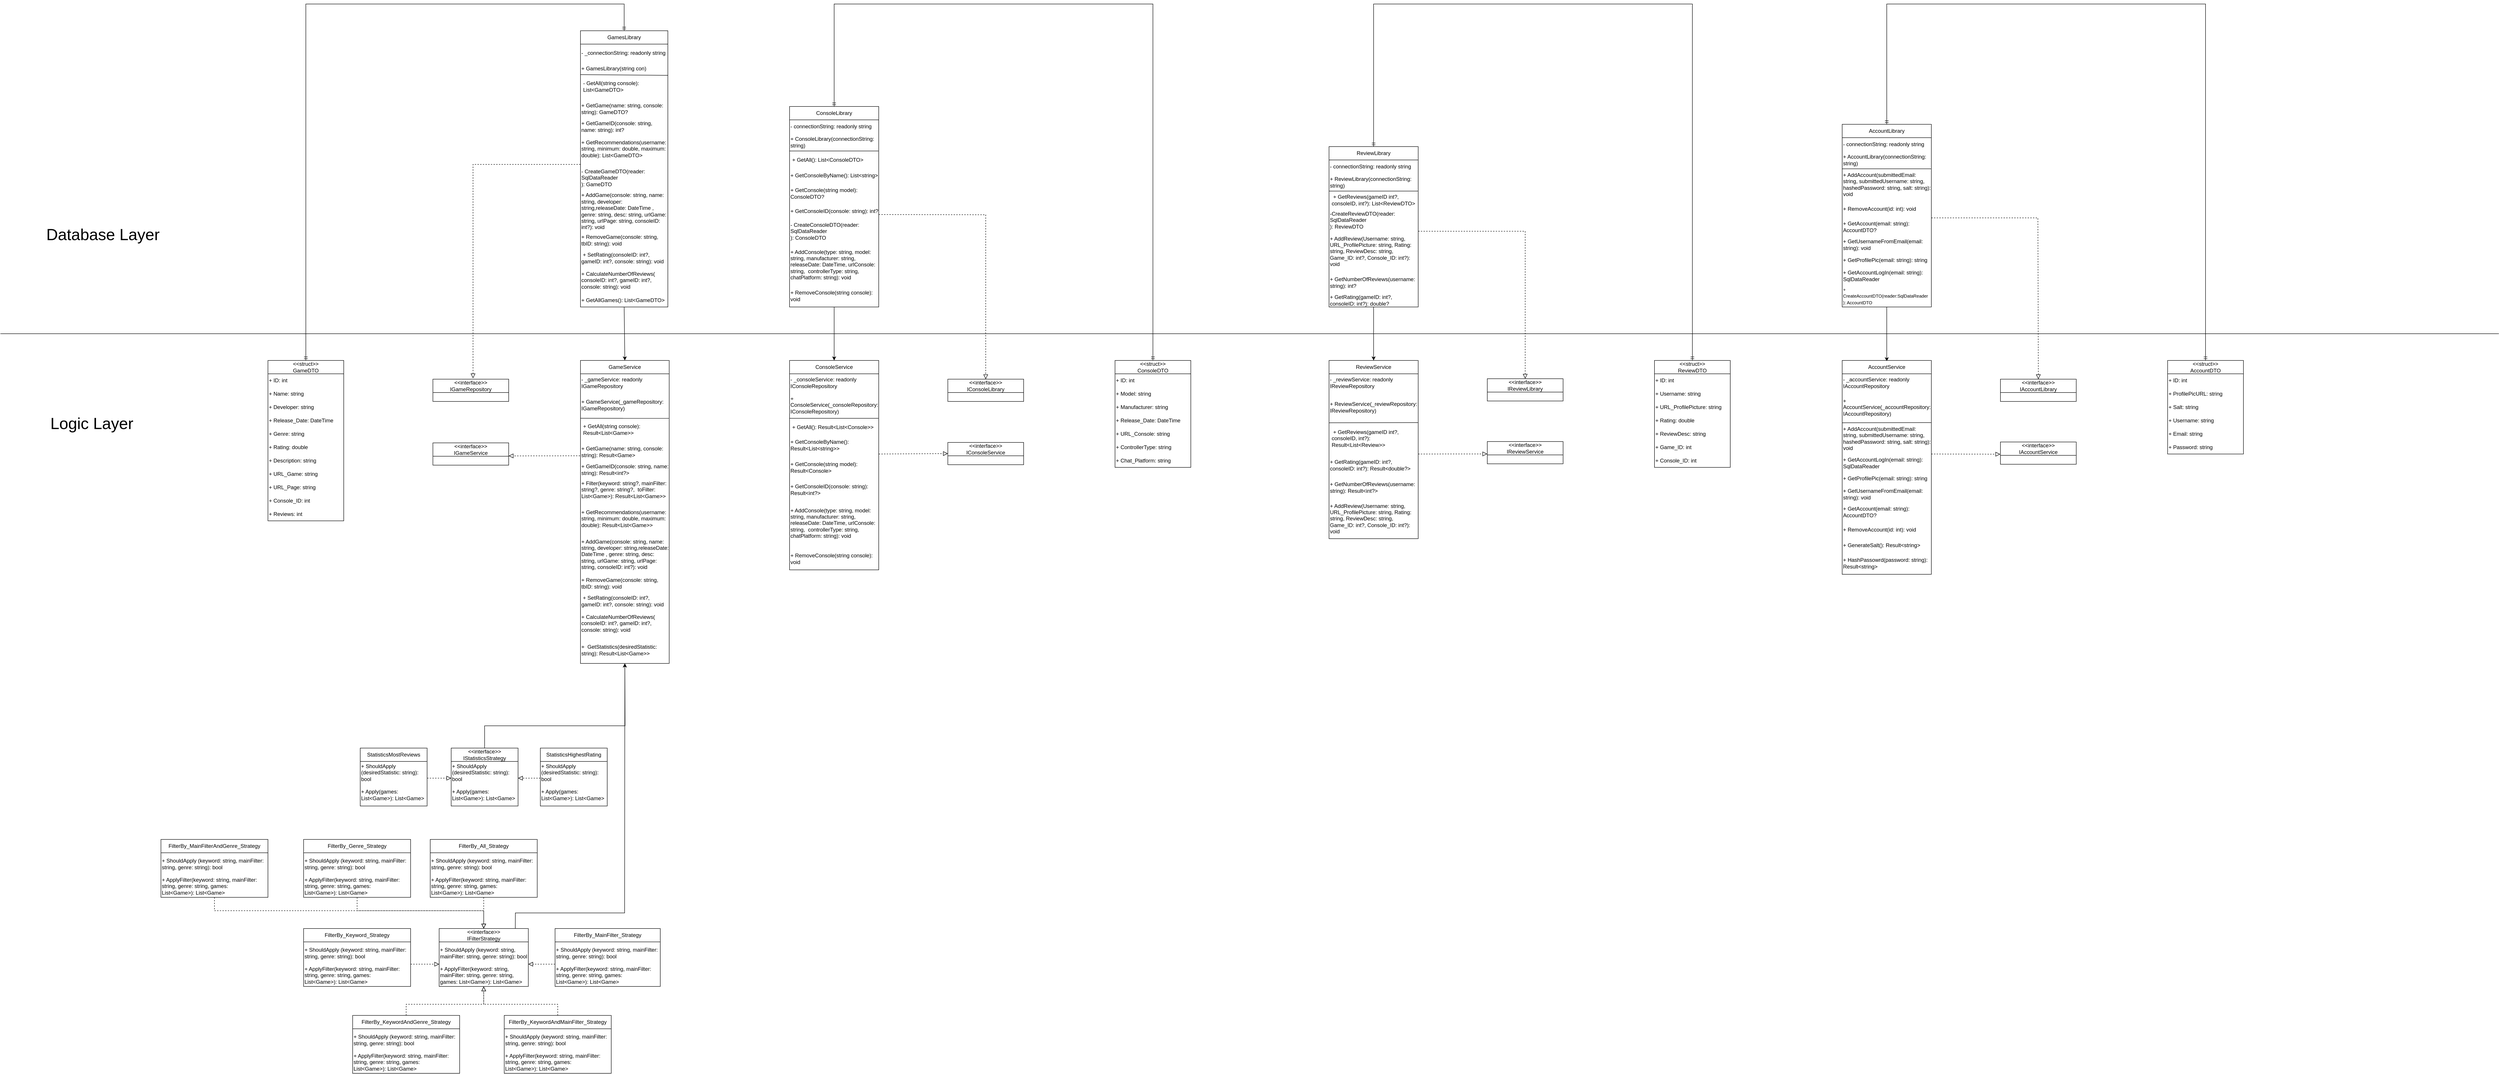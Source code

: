 <mxfile version="21.3.8" type="device">
  <diagram id="C5RBs43oDa-KdzZeNtuy" name="Page-1">
    <mxGraphModel dx="6320" dy="3358" grid="1" gridSize="10" guides="1" tooltips="1" connect="1" arrows="1" fold="1" page="1" pageScale="1" pageWidth="827" pageHeight="1169" math="0" shadow="0">
      <root>
        <mxCell id="WIyWlLk6GJQsqaUBKTNV-0" />
        <mxCell id="WIyWlLk6GJQsqaUBKTNV-1" parent="WIyWlLk6GJQsqaUBKTNV-0" />
        <mxCell id="LSPWSXQBOcd98Ju-pocV-0" value="GameService" style="swimlane;fontStyle=0;childLayout=stackLayout;horizontal=1;startSize=30;horizontalStack=0;resizeParent=1;resizeParentMax=0;resizeLast=0;collapsible=1;marginBottom=0;whiteSpace=wrap;html=1;" parent="WIyWlLk6GJQsqaUBKTNV-1" vertex="1">
          <mxGeometry x="-349" y="60" width="199" height="680" as="geometry" />
        </mxCell>
        <mxCell id="LSPWSXQBOcd98Ju-pocV-4" value="" style="endArrow=none;html=1;rounded=0;entryX=0.996;entryY=-0.003;entryDx=0;entryDy=0;entryPerimeter=0;exitX=0.001;exitY=-0.004;exitDx=0;exitDy=0;exitPerimeter=0;" parent="LSPWSXQBOcd98Ju-pocV-0" source="LSPWSXQBOcd98Ju-pocV-5" target="LSPWSXQBOcd98Ju-pocV-5" edge="1">
          <mxGeometry width="50" height="50" relative="1" as="geometry">
            <mxPoint x="-4" y="190" as="sourcePoint" />
            <mxPoint x="46" y="140" as="targetPoint" />
          </mxGeometry>
        </mxCell>
        <mxCell id="OVD1bzsGRKaOEKY8W8DL-124" value="- _gameService: readonly IGameRepository" style="text;html=1;strokeColor=none;fillColor=none;align=left;verticalAlign=middle;whiteSpace=wrap;rounded=0;" vertex="1" parent="LSPWSXQBOcd98Ju-pocV-0">
          <mxGeometry y="30" width="199" height="40" as="geometry" />
        </mxCell>
        <mxCell id="OVD1bzsGRKaOEKY8W8DL-125" value="+ GameService(_gameRepository: IGameRepository)" style="text;html=1;strokeColor=none;fillColor=none;align=left;verticalAlign=middle;whiteSpace=wrap;rounded=0;" vertex="1" parent="LSPWSXQBOcd98Ju-pocV-0">
          <mxGeometry y="70" width="199" height="60" as="geometry" />
        </mxCell>
        <mxCell id="LSPWSXQBOcd98Ju-pocV-5" value="+ GetAll(string console): Result&amp;lt;List&amp;lt;Game&amp;gt;&amp;gt;" style="text;strokeColor=none;fillColor=none;align=left;verticalAlign=middle;spacingLeft=4;spacingRight=4;overflow=hidden;points=[[0,0.5],[1,0.5]];portConstraint=eastwest;rotatable=0;whiteSpace=wrap;html=1;" parent="LSPWSXQBOcd98Ju-pocV-0" vertex="1">
          <mxGeometry y="130" width="199" height="50" as="geometry" />
        </mxCell>
        <mxCell id="OVD1bzsGRKaOEKY8W8DL-101" value="+ GetGame(name: string, console: string): Result&amp;lt;Game&amp;gt;" style="text;html=1;strokeColor=none;fillColor=none;align=left;verticalAlign=middle;whiteSpace=wrap;rounded=0;" vertex="1" parent="LSPWSXQBOcd98Ju-pocV-0">
          <mxGeometry y="180" width="199" height="50" as="geometry" />
        </mxCell>
        <mxCell id="OVD1bzsGRKaOEKY8W8DL-102" value="+ GetGameID(console: string, name: string): Result&amp;lt;int?&amp;gt;" style="text;html=1;strokeColor=none;fillColor=none;align=left;verticalAlign=middle;whiteSpace=wrap;rounded=0;" vertex="1" parent="LSPWSXQBOcd98Ju-pocV-0">
          <mxGeometry y="230" width="199" height="30" as="geometry" />
        </mxCell>
        <mxCell id="OVD1bzsGRKaOEKY8W8DL-151" value="+ Filter(keyword: string?, mainFilter: string?, genre: string?,&amp;nbsp; toFilter: List&amp;lt;Game&amp;gt;): Result&amp;lt;List&amp;lt;Game&amp;gt;&amp;gt;" style="text;html=1;strokeColor=none;fillColor=none;align=left;verticalAlign=middle;whiteSpace=wrap;rounded=0;" vertex="1" parent="LSPWSXQBOcd98Ju-pocV-0">
          <mxGeometry y="260" width="199" height="60" as="geometry" />
        </mxCell>
        <mxCell id="OVD1bzsGRKaOEKY8W8DL-103" value="+ GetRecommendations(username: string, minimum: double, maximum: double): Result&amp;lt;List&amp;lt;Game&amp;gt;&amp;gt;" style="text;html=1;strokeColor=none;fillColor=none;align=left;verticalAlign=middle;whiteSpace=wrap;rounded=0;" vertex="1" parent="LSPWSXQBOcd98Ju-pocV-0">
          <mxGeometry y="320" width="199" height="70" as="geometry" />
        </mxCell>
        <mxCell id="OVD1bzsGRKaOEKY8W8DL-104" value="+ AddGame(console: string, name: string, developer: string,releaseDate: DateTime , genre: string, desc: string, urlGame: string, urlPage: string, consoleID: int?): void" style="text;html=1;strokeColor=none;fillColor=none;align=left;verticalAlign=middle;whiteSpace=wrap;rounded=0;" vertex="1" parent="LSPWSXQBOcd98Ju-pocV-0">
          <mxGeometry y="390" width="199" height="90" as="geometry" />
        </mxCell>
        <mxCell id="OVD1bzsGRKaOEKY8W8DL-105" value="+ RemoveGame(console: string, tbID: string): void" style="text;html=1;strokeColor=none;fillColor=none;align=left;verticalAlign=middle;whiteSpace=wrap;rounded=0;" vertex="1" parent="LSPWSXQBOcd98Ju-pocV-0">
          <mxGeometry y="480" width="199" height="40" as="geometry" />
        </mxCell>
        <mxCell id="OVD1bzsGRKaOEKY8W8DL-106" value="&amp;nbsp;+ SetRating(consoleID: int?, gameID: int?, console: string): void" style="text;html=1;strokeColor=none;fillColor=none;align=left;verticalAlign=middle;whiteSpace=wrap;rounded=0;" vertex="1" parent="LSPWSXQBOcd98Ju-pocV-0">
          <mxGeometry y="520" width="199" height="40" as="geometry" />
        </mxCell>
        <mxCell id="OVD1bzsGRKaOEKY8W8DL-107" value="+ CalculateNumberOfReviews( consoleID: int?, gameID: int?, console: string): void" style="text;html=1;strokeColor=none;fillColor=none;align=left;verticalAlign=middle;whiteSpace=wrap;rounded=0;" vertex="1" parent="LSPWSXQBOcd98Ju-pocV-0">
          <mxGeometry y="560" width="199" height="60" as="geometry" />
        </mxCell>
        <mxCell id="OVD1bzsGRKaOEKY8W8DL-152" value="+&amp;nbsp; GetStatistics(desiredStatistic: string): Result&amp;lt;List&amp;lt;Game&amp;gt;&amp;gt;" style="text;html=1;strokeColor=none;fillColor=none;align=left;verticalAlign=middle;whiteSpace=wrap;rounded=0;" vertex="1" parent="LSPWSXQBOcd98Ju-pocV-0">
          <mxGeometry y="620" width="199" height="60" as="geometry" />
        </mxCell>
        <mxCell id="LSPWSXQBOcd98Ju-pocV-10" value="&amp;lt;&amp;lt;interface&amp;gt;&amp;gt;&lt;br&gt;IGameService" style="swimlane;fontStyle=0;childLayout=stackLayout;horizontal=1;startSize=30;horizontalStack=0;resizeParent=1;resizeParentMax=0;resizeLast=0;collapsible=1;marginBottom=0;whiteSpace=wrap;html=1;" parent="WIyWlLk6GJQsqaUBKTNV-1" vertex="1">
          <mxGeometry x="-680" y="245" width="170" height="50" as="geometry" />
        </mxCell>
        <mxCell id="LSPWSXQBOcd98Ju-pocV-12" value="GamesLibrary" style="swimlane;fontStyle=0;childLayout=stackLayout;horizontal=1;startSize=30;horizontalStack=0;resizeParent=1;resizeParentMax=0;resizeLast=0;collapsible=1;marginBottom=0;whiteSpace=wrap;html=1;" parent="WIyWlLk6GJQsqaUBKTNV-1" vertex="1">
          <mxGeometry x="-349" y="-680" width="196" height="620" as="geometry" />
        </mxCell>
        <mxCell id="LSPWSXQBOcd98Ju-pocV-13" value="- _connectionString: readonly string" style="text;html=1;strokeColor=none;fillColor=none;align=left;verticalAlign=middle;whiteSpace=wrap;rounded=0;" parent="LSPWSXQBOcd98Ju-pocV-12" vertex="1">
          <mxGeometry y="30" width="196" height="40" as="geometry" />
        </mxCell>
        <mxCell id="LSPWSXQBOcd98Ju-pocV-14" value="+ GamesLibrary(string con)" style="text;html=1;strokeColor=none;fillColor=none;align=left;verticalAlign=middle;whiteSpace=wrap;rounded=0;" parent="LSPWSXQBOcd98Ju-pocV-12" vertex="1">
          <mxGeometry y="70" width="196" height="30" as="geometry" />
        </mxCell>
        <mxCell id="LSPWSXQBOcd98Ju-pocV-15" value="- GetAll(string console): List&amp;lt;GameDTO&amp;gt;" style="text;strokeColor=none;fillColor=none;align=left;verticalAlign=middle;spacingLeft=4;spacingRight=4;overflow=hidden;points=[[0,0.5],[1,0.5]];portConstraint=eastwest;rotatable=0;whiteSpace=wrap;html=1;" parent="LSPWSXQBOcd98Ju-pocV-12" vertex="1">
          <mxGeometry y="100" width="196" height="50" as="geometry" />
        </mxCell>
        <mxCell id="LSPWSXQBOcd98Ju-pocV-16" value="+ GetGame(name: string, console: string): GameDTO?" style="text;html=1;strokeColor=none;fillColor=none;align=left;verticalAlign=middle;whiteSpace=wrap;rounded=0;" parent="LSPWSXQBOcd98Ju-pocV-12" vertex="1">
          <mxGeometry y="150" width="196" height="50" as="geometry" />
        </mxCell>
        <mxCell id="OVD1bzsGRKaOEKY8W8DL-88" value="+ GetGameID(console: string, name: string): int?" style="text;html=1;strokeColor=none;fillColor=none;align=left;verticalAlign=middle;whiteSpace=wrap;rounded=0;" vertex="1" parent="LSPWSXQBOcd98Ju-pocV-12">
          <mxGeometry y="200" width="196" height="30" as="geometry" />
        </mxCell>
        <mxCell id="OVD1bzsGRKaOEKY8W8DL-89" value="+ GetRecommendations(username: string, minimum: double, maximum: double): List&amp;lt;GameDTO&amp;gt;" style="text;html=1;strokeColor=none;fillColor=none;align=left;verticalAlign=middle;whiteSpace=wrap;rounded=0;" vertex="1" parent="LSPWSXQBOcd98Ju-pocV-12">
          <mxGeometry y="230" width="196" height="70" as="geometry" />
        </mxCell>
        <mxCell id="LSPWSXQBOcd98Ju-pocV-17" value="- CreateGameDTO(reader: SqlDataReader&lt;br&gt;): GameDTO" style="text;html=1;strokeColor=none;fillColor=none;align=left;verticalAlign=middle;whiteSpace=wrap;rounded=0;" parent="LSPWSXQBOcd98Ju-pocV-12" vertex="1">
          <mxGeometry y="300" width="196" height="60" as="geometry" />
        </mxCell>
        <mxCell id="LSPWSXQBOcd98Ju-pocV-18" value="+ AddGame(console: string, name: string, developer: string,releaseDate: DateTime , genre: string, desc: string, urlGame: string, urlPage: string, consoleID: int?): void" style="text;html=1;strokeColor=none;fillColor=none;align=left;verticalAlign=middle;whiteSpace=wrap;rounded=0;" parent="LSPWSXQBOcd98Ju-pocV-12" vertex="1">
          <mxGeometry y="360" width="196" height="90" as="geometry" />
        </mxCell>
        <mxCell id="LSPWSXQBOcd98Ju-pocV-19" value="+ RemoveGame(console: string, tbID: string): void" style="text;html=1;strokeColor=none;fillColor=none;align=left;verticalAlign=middle;whiteSpace=wrap;rounded=0;" parent="LSPWSXQBOcd98Ju-pocV-12" vertex="1">
          <mxGeometry y="450" width="196" height="40" as="geometry" />
        </mxCell>
        <mxCell id="LSPWSXQBOcd98Ju-pocV-20" value="" style="endArrow=none;html=1;rounded=0;exitX=-0.002;exitY=-0.03;exitDx=0;exitDy=0;exitPerimeter=0;entryX=1.003;entryY=0.003;entryDx=0;entryDy=0;entryPerimeter=0;" parent="LSPWSXQBOcd98Ju-pocV-12" source="LSPWSXQBOcd98Ju-pocV-15" target="LSPWSXQBOcd98Ju-pocV-15" edge="1">
          <mxGeometry width="50" height="50" relative="1" as="geometry">
            <mxPoint x="-54" y="401" as="sourcePoint" />
            <mxPoint x="-4" y="351" as="targetPoint" />
          </mxGeometry>
        </mxCell>
        <mxCell id="OVD1bzsGRKaOEKY8W8DL-92" value="&amp;nbsp;+ SetRating(consoleID: int?, gameID: int?, console: string): void" style="text;html=1;strokeColor=none;fillColor=none;align=left;verticalAlign=middle;whiteSpace=wrap;rounded=0;" vertex="1" parent="LSPWSXQBOcd98Ju-pocV-12">
          <mxGeometry y="490" width="196" height="40" as="geometry" />
        </mxCell>
        <mxCell id="OVD1bzsGRKaOEKY8W8DL-93" value="+ CalculateNumberOfReviews( consoleID: int?, gameID: int?, console: string): void" style="text;html=1;strokeColor=none;fillColor=none;align=left;verticalAlign=middle;whiteSpace=wrap;rounded=0;" vertex="1" parent="LSPWSXQBOcd98Ju-pocV-12">
          <mxGeometry y="530" width="196" height="60" as="geometry" />
        </mxCell>
        <mxCell id="OVD1bzsGRKaOEKY8W8DL-91" value="+ GetAllGames(): List&amp;lt;GameDTO&amp;gt;" style="text;html=1;strokeColor=none;fillColor=none;align=left;verticalAlign=middle;whiteSpace=wrap;rounded=0;" vertex="1" parent="LSPWSXQBOcd98Ju-pocV-12">
          <mxGeometry y="590" width="196" height="30" as="geometry" />
        </mxCell>
        <mxCell id="LSPWSXQBOcd98Ju-pocV-21" value="" style="endArrow=classic;html=1;rounded=0;entryX=0.5;entryY=0;entryDx=0;entryDy=0;exitX=0.5;exitY=1;exitDx=0;exitDy=0;" parent="WIyWlLk6GJQsqaUBKTNV-1" target="LSPWSXQBOcd98Ju-pocV-0" edge="1" source="OVD1bzsGRKaOEKY8W8DL-91">
          <mxGeometry width="50" height="50" relative="1" as="geometry">
            <mxPoint x="-251" y="-40" as="sourcePoint" />
            <mxPoint x="-210" y="32" as="targetPoint" />
          </mxGeometry>
        </mxCell>
        <mxCell id="LSPWSXQBOcd98Ju-pocV-22" value="&amp;lt;&amp;lt;interface&amp;gt;&amp;gt;&lt;br&gt;IGameRepository" style="swimlane;fontStyle=0;childLayout=stackLayout;horizontal=1;startSize=30;horizontalStack=0;resizeParent=1;resizeParentMax=0;resizeLast=0;collapsible=1;marginBottom=0;whiteSpace=wrap;html=1;" parent="WIyWlLk6GJQsqaUBKTNV-1" vertex="1">
          <mxGeometry x="-680" y="102" width="170" height="50" as="geometry" />
        </mxCell>
        <mxCell id="LSPWSXQBOcd98Ju-pocV-24" value="" style="endArrow=classic;html=1;rounded=0;entryX=0.5;entryY=0;entryDx=0;entryDy=0;" parent="WIyWlLk6GJQsqaUBKTNV-1" target="LSPWSXQBOcd98Ju-pocV-22" edge="1">
          <mxGeometry width="50" height="50" relative="1" as="geometry">
            <mxPoint x="-595" y="102" as="sourcePoint" />
            <mxPoint x="-509" y="-242.24" as="targetPoint" />
          </mxGeometry>
        </mxCell>
        <mxCell id="LSPWSXQBOcd98Ju-pocV-26" value="&amp;lt;&amp;lt;struct&amp;gt;&amp;gt;&lt;br&gt;GameDTO" style="swimlane;fontStyle=0;childLayout=stackLayout;horizontal=1;startSize=30;horizontalStack=0;resizeParent=1;resizeParentMax=0;resizeLast=0;collapsible=1;marginBottom=0;whiteSpace=wrap;html=1;" parent="WIyWlLk6GJQsqaUBKTNV-1" vertex="1">
          <mxGeometry x="-1050" y="60" width="170" height="360" as="geometry" />
        </mxCell>
        <mxCell id="LSPWSXQBOcd98Ju-pocV-27" value="+ ID: int" style="text;html=1;strokeColor=none;fillColor=none;align=left;verticalAlign=middle;whiteSpace=wrap;rounded=0;" parent="LSPWSXQBOcd98Ju-pocV-26" vertex="1">
          <mxGeometry y="30" width="170" height="30" as="geometry" />
        </mxCell>
        <mxCell id="LSPWSXQBOcd98Ju-pocV-28" value="+ Name: string" style="text;html=1;strokeColor=none;fillColor=none;align=left;verticalAlign=middle;whiteSpace=wrap;rounded=0;" parent="LSPWSXQBOcd98Ju-pocV-26" vertex="1">
          <mxGeometry y="60" width="170" height="30" as="geometry" />
        </mxCell>
        <mxCell id="LSPWSXQBOcd98Ju-pocV-29" value="+ Developer: string" style="text;html=1;strokeColor=none;fillColor=none;align=left;verticalAlign=middle;whiteSpace=wrap;rounded=0;" parent="LSPWSXQBOcd98Ju-pocV-26" vertex="1">
          <mxGeometry y="90" width="170" height="30" as="geometry" />
        </mxCell>
        <mxCell id="LSPWSXQBOcd98Ju-pocV-30" value="+ Release_Date: DateTime" style="text;html=1;strokeColor=none;fillColor=none;align=left;verticalAlign=middle;whiteSpace=wrap;rounded=0;" parent="LSPWSXQBOcd98Ju-pocV-26" vertex="1">
          <mxGeometry y="120" width="170" height="30" as="geometry" />
        </mxCell>
        <mxCell id="LSPWSXQBOcd98Ju-pocV-31" value="+ Genre: string" style="text;html=1;strokeColor=none;fillColor=none;align=left;verticalAlign=middle;whiteSpace=wrap;rounded=0;" parent="LSPWSXQBOcd98Ju-pocV-26" vertex="1">
          <mxGeometry y="150" width="170" height="30" as="geometry" />
        </mxCell>
        <mxCell id="LSPWSXQBOcd98Ju-pocV-32" value="+ Rating: double" style="text;html=1;strokeColor=none;fillColor=none;align=left;verticalAlign=middle;whiteSpace=wrap;rounded=0;" parent="LSPWSXQBOcd98Ju-pocV-26" vertex="1">
          <mxGeometry y="180" width="170" height="30" as="geometry" />
        </mxCell>
        <mxCell id="LSPWSXQBOcd98Ju-pocV-33" value="+ Description: string" style="text;html=1;strokeColor=none;fillColor=none;align=left;verticalAlign=middle;whiteSpace=wrap;rounded=0;" parent="LSPWSXQBOcd98Ju-pocV-26" vertex="1">
          <mxGeometry y="210" width="170" height="30" as="geometry" />
        </mxCell>
        <mxCell id="LSPWSXQBOcd98Ju-pocV-34" value="+ URL_Game: string" style="text;html=1;strokeColor=none;fillColor=none;align=left;verticalAlign=middle;whiteSpace=wrap;rounded=0;" parent="LSPWSXQBOcd98Ju-pocV-26" vertex="1">
          <mxGeometry y="240" width="170" height="30" as="geometry" />
        </mxCell>
        <mxCell id="LSPWSXQBOcd98Ju-pocV-35" value="+ URL_Page: string" style="text;html=1;strokeColor=none;fillColor=none;align=left;verticalAlign=middle;whiteSpace=wrap;rounded=0;" parent="LSPWSXQBOcd98Ju-pocV-26" vertex="1">
          <mxGeometry y="270" width="170" height="30" as="geometry" />
        </mxCell>
        <mxCell id="OVD1bzsGRKaOEKY8W8DL-153" value="+ Console_ID: int" style="text;html=1;strokeColor=none;fillColor=none;align=left;verticalAlign=middle;whiteSpace=wrap;rounded=0;" vertex="1" parent="LSPWSXQBOcd98Ju-pocV-26">
          <mxGeometry y="300" width="170" height="30" as="geometry" />
        </mxCell>
        <mxCell id="OVD1bzsGRKaOEKY8W8DL-154" value="+ Reviews: int" style="text;html=1;strokeColor=none;fillColor=none;align=left;verticalAlign=middle;whiteSpace=wrap;rounded=0;" vertex="1" parent="LSPWSXQBOcd98Ju-pocV-26">
          <mxGeometry y="330" width="170" height="30" as="geometry" />
        </mxCell>
        <mxCell id="LSPWSXQBOcd98Ju-pocV-71" value="&amp;lt;&amp;lt;interface&amp;gt;&amp;gt;&lt;br&gt;IConsoleService" style="swimlane;fontStyle=0;childLayout=stackLayout;horizontal=1;startSize=30;horizontalStack=0;resizeParent=1;resizeParentMax=0;resizeLast=0;collapsible=1;marginBottom=0;whiteSpace=wrap;html=1;" parent="WIyWlLk6GJQsqaUBKTNV-1" vertex="1">
          <mxGeometry x="475" y="244" width="170" height="50" as="geometry" />
        </mxCell>
        <mxCell id="LSPWSXQBOcd98Ju-pocV-73" value="ConsoleService" style="swimlane;fontStyle=0;childLayout=stackLayout;horizontal=1;startSize=30;horizontalStack=0;resizeParent=1;resizeParentMax=0;resizeLast=0;collapsible=1;marginBottom=0;whiteSpace=wrap;html=1;" parent="WIyWlLk6GJQsqaUBKTNV-1" vertex="1">
          <mxGeometry x="120" y="60" width="200" height="470" as="geometry" />
        </mxCell>
        <mxCell id="LSPWSXQBOcd98Ju-pocV-75" value="- _consoleService: readonly IConsoleRepository" style="text;html=1;strokeColor=none;fillColor=none;align=left;verticalAlign=middle;whiteSpace=wrap;rounded=0;" parent="LSPWSXQBOcd98Ju-pocV-73" vertex="1">
          <mxGeometry y="30" width="200" height="40" as="geometry" />
        </mxCell>
        <mxCell id="LSPWSXQBOcd98Ju-pocV-76" value="+ ConsoleService(_consoleRepository: IConsoleRepository)" style="text;html=1;strokeColor=none;fillColor=none;align=left;verticalAlign=middle;whiteSpace=wrap;rounded=0;" parent="LSPWSXQBOcd98Ju-pocV-73" vertex="1">
          <mxGeometry y="70" width="200" height="60" as="geometry" />
        </mxCell>
        <mxCell id="LSPWSXQBOcd98Ju-pocV-77" value="" style="endArrow=none;html=1;rounded=0;entryX=0.996;entryY=-0.003;entryDx=0;entryDy=0;entryPerimeter=0;exitX=0.001;exitY=-0.004;exitDx=0;exitDy=0;exitPerimeter=0;" parent="LSPWSXQBOcd98Ju-pocV-73" source="LSPWSXQBOcd98Ju-pocV-78" target="LSPWSXQBOcd98Ju-pocV-78" edge="1">
          <mxGeometry width="50" height="50" relative="1" as="geometry">
            <mxPoint x="-4" y="190" as="sourcePoint" />
            <mxPoint x="46" y="140" as="targetPoint" />
          </mxGeometry>
        </mxCell>
        <mxCell id="LSPWSXQBOcd98Ju-pocV-78" value="+ GetAll(): Result&amp;lt;List&amp;lt;Console&amp;gt;&amp;gt;" style="text;strokeColor=none;fillColor=none;align=left;verticalAlign=middle;spacingLeft=4;spacingRight=4;overflow=hidden;points=[[0,0.5],[1,0.5]];portConstraint=eastwest;rotatable=0;whiteSpace=wrap;html=1;" parent="LSPWSXQBOcd98Ju-pocV-73" vertex="1">
          <mxGeometry y="130" width="200" height="40" as="geometry" />
        </mxCell>
        <mxCell id="OVD1bzsGRKaOEKY8W8DL-114" value="+ GetConsoleByName(): Result&amp;lt;List&amp;lt;string&amp;gt;&amp;gt;" style="text;html=1;strokeColor=none;fillColor=none;align=left;verticalAlign=middle;whiteSpace=wrap;rounded=0;" vertex="1" parent="LSPWSXQBOcd98Ju-pocV-73">
          <mxGeometry y="170" width="200" height="40" as="geometry" />
        </mxCell>
        <mxCell id="OVD1bzsGRKaOEKY8W8DL-115" value="+ GetConsole(string model): Result&amp;lt;Console&amp;gt;" style="text;html=1;strokeColor=none;fillColor=none;align=left;verticalAlign=middle;whiteSpace=wrap;rounded=0;" vertex="1" parent="LSPWSXQBOcd98Ju-pocV-73">
          <mxGeometry y="210" width="200" height="60" as="geometry" />
        </mxCell>
        <mxCell id="OVD1bzsGRKaOEKY8W8DL-116" value="+ GetConsoleID(console: string): Result&amp;lt;int?&amp;gt;" style="text;html=1;strokeColor=none;fillColor=none;align=left;verticalAlign=middle;whiteSpace=wrap;rounded=0;" vertex="1" parent="LSPWSXQBOcd98Ju-pocV-73">
          <mxGeometry y="270" width="200" height="40" as="geometry" />
        </mxCell>
        <mxCell id="OVD1bzsGRKaOEKY8W8DL-117" value="+ AddConsole(type: string, model: string, manufacturer: string, releaseDate: DateTime, urlConsole: string,&amp;nbsp; controllerType: string, chatPlatform: string): void" style="text;html=1;strokeColor=none;fillColor=none;align=left;verticalAlign=middle;whiteSpace=wrap;rounded=0;" vertex="1" parent="LSPWSXQBOcd98Ju-pocV-73">
          <mxGeometry y="310" width="200" height="110" as="geometry" />
        </mxCell>
        <mxCell id="OVD1bzsGRKaOEKY8W8DL-118" value="+ RemoveConsole(string console): void" style="text;html=1;strokeColor=none;fillColor=none;align=left;verticalAlign=middle;whiteSpace=wrap;rounded=0;" vertex="1" parent="LSPWSXQBOcd98Ju-pocV-73">
          <mxGeometry y="420" width="200" height="50" as="geometry" />
        </mxCell>
        <mxCell id="LSPWSXQBOcd98Ju-pocV-83" value="&amp;lt;&amp;lt;interface&amp;gt;&amp;gt;&lt;br&gt;IConsoleLibrary" style="swimlane;fontStyle=0;childLayout=stackLayout;horizontal=1;startSize=30;horizontalStack=0;resizeParent=1;resizeParentMax=0;resizeLast=0;collapsible=1;marginBottom=0;whiteSpace=wrap;html=1;" parent="WIyWlLk6GJQsqaUBKTNV-1" vertex="1">
          <mxGeometry x="475" y="102" width="170" height="50" as="geometry" />
        </mxCell>
        <mxCell id="LSPWSXQBOcd98Ju-pocV-85" value="ConsoleLibrary" style="swimlane;fontStyle=0;childLayout=stackLayout;horizontal=1;startSize=30;horizontalStack=0;resizeParent=1;resizeParentMax=0;resizeLast=0;collapsible=1;marginBottom=0;whiteSpace=wrap;html=1;" parent="WIyWlLk6GJQsqaUBKTNV-1" vertex="1">
          <mxGeometry x="120" y="-510" width="200" height="450" as="geometry" />
        </mxCell>
        <mxCell id="LSPWSXQBOcd98Ju-pocV-86" value="- connectionString: readonly string" style="text;html=1;strokeColor=none;fillColor=none;align=left;verticalAlign=middle;whiteSpace=wrap;rounded=0;" parent="LSPWSXQBOcd98Ju-pocV-85" vertex="1">
          <mxGeometry y="30" width="200" height="30" as="geometry" />
        </mxCell>
        <mxCell id="LSPWSXQBOcd98Ju-pocV-87" value="" style="endArrow=none;html=1;rounded=0;entryX=0.996;entryY=-0.003;entryDx=0;entryDy=0;entryPerimeter=0;exitX=0.001;exitY=-0.004;exitDx=0;exitDy=0;exitPerimeter=0;" parent="LSPWSXQBOcd98Ju-pocV-85" source="LSPWSXQBOcd98Ju-pocV-89" target="LSPWSXQBOcd98Ju-pocV-89" edge="1">
          <mxGeometry width="50" height="50" relative="1" as="geometry">
            <mxPoint x="-4" y="190" as="sourcePoint" />
            <mxPoint x="46" y="140" as="targetPoint" />
          </mxGeometry>
        </mxCell>
        <mxCell id="LSPWSXQBOcd98Ju-pocV-88" value="+ ConsoleLibrary(connectionString: string)" style="text;html=1;strokeColor=none;fillColor=none;align=left;verticalAlign=middle;whiteSpace=wrap;rounded=0;" parent="LSPWSXQBOcd98Ju-pocV-85" vertex="1">
          <mxGeometry y="60" width="200" height="40" as="geometry" />
        </mxCell>
        <mxCell id="LSPWSXQBOcd98Ju-pocV-89" value="+ GetAll(): List&amp;lt;ConsoleDTO&amp;gt;" style="text;strokeColor=none;fillColor=none;align=left;verticalAlign=middle;spacingLeft=4;spacingRight=4;overflow=hidden;points=[[0,0.5],[1,0.5]];portConstraint=eastwest;rotatable=0;whiteSpace=wrap;html=1;" parent="LSPWSXQBOcd98Ju-pocV-85" vertex="1">
          <mxGeometry y="100" width="200" height="40" as="geometry" />
        </mxCell>
        <mxCell id="OVD1bzsGRKaOEKY8W8DL-112" value="+ GetConsoleByName(): List&amp;lt;string&amp;gt;" style="text;html=1;strokeColor=none;fillColor=none;align=left;verticalAlign=middle;whiteSpace=wrap;rounded=0;" vertex="1" parent="LSPWSXQBOcd98Ju-pocV-85">
          <mxGeometry y="140" width="200" height="30" as="geometry" />
        </mxCell>
        <mxCell id="LSPWSXQBOcd98Ju-pocV-90" value="+ GetConsole(string model): ConsoleDTO?" style="text;html=1;strokeColor=none;fillColor=none;align=left;verticalAlign=middle;whiteSpace=wrap;rounded=0;" parent="LSPWSXQBOcd98Ju-pocV-85" vertex="1">
          <mxGeometry y="170" width="200" height="50" as="geometry" />
        </mxCell>
        <mxCell id="OVD1bzsGRKaOEKY8W8DL-113" value="+ GetConsoleID(console: string): int?" style="text;html=1;strokeColor=none;fillColor=none;align=left;verticalAlign=middle;whiteSpace=wrap;rounded=0;" vertex="1" parent="LSPWSXQBOcd98Ju-pocV-85">
          <mxGeometry y="220" width="200" height="30" as="geometry" />
        </mxCell>
        <mxCell id="LSPWSXQBOcd98Ju-pocV-91" value="- CreateConsoleDTO(reader: SqlDataReader&lt;br&gt;): ConsoleDTO" style="text;html=1;strokeColor=none;fillColor=none;align=left;verticalAlign=middle;whiteSpace=wrap;rounded=0;" parent="LSPWSXQBOcd98Ju-pocV-85" vertex="1">
          <mxGeometry y="250" width="200" height="60" as="geometry" />
        </mxCell>
        <mxCell id="LSPWSXQBOcd98Ju-pocV-92" value="+ AddConsole(type: string, model: string, manufacturer: string, releaseDate: DateTime, urlConsole: string,&amp;nbsp; controllerType: string, chatPlatform: string): void" style="text;html=1;strokeColor=none;fillColor=none;align=left;verticalAlign=middle;whiteSpace=wrap;rounded=0;" parent="LSPWSXQBOcd98Ju-pocV-85" vertex="1">
          <mxGeometry y="310" width="200" height="90" as="geometry" />
        </mxCell>
        <mxCell id="LSPWSXQBOcd98Ju-pocV-93" value="+ RemoveConsole(string console): void" style="text;html=1;strokeColor=none;fillColor=none;align=left;verticalAlign=middle;whiteSpace=wrap;rounded=0;" parent="LSPWSXQBOcd98Ju-pocV-85" vertex="1">
          <mxGeometry y="400" width="200" height="50" as="geometry" />
        </mxCell>
        <mxCell id="LSPWSXQBOcd98Ju-pocV-95" value="&amp;lt;&amp;lt;struct&amp;gt;&amp;gt;&lt;br&gt;ConsoleDTO" style="swimlane;fontStyle=0;childLayout=stackLayout;horizontal=1;startSize=30;horizontalStack=0;resizeParent=1;resizeParentMax=0;resizeLast=0;collapsible=1;marginBottom=0;whiteSpace=wrap;html=1;" parent="WIyWlLk6GJQsqaUBKTNV-1" vertex="1">
          <mxGeometry x="850" y="60" width="170" height="240" as="geometry" />
        </mxCell>
        <mxCell id="LSPWSXQBOcd98Ju-pocV-96" value="+ ID: int" style="text;html=1;strokeColor=none;fillColor=none;align=left;verticalAlign=middle;whiteSpace=wrap;rounded=0;" parent="LSPWSXQBOcd98Ju-pocV-95" vertex="1">
          <mxGeometry y="30" width="170" height="30" as="geometry" />
        </mxCell>
        <mxCell id="LSPWSXQBOcd98Ju-pocV-97" value="+ Model: string" style="text;html=1;strokeColor=none;fillColor=none;align=left;verticalAlign=middle;whiteSpace=wrap;rounded=0;" parent="LSPWSXQBOcd98Ju-pocV-95" vertex="1">
          <mxGeometry y="60" width="170" height="30" as="geometry" />
        </mxCell>
        <mxCell id="LSPWSXQBOcd98Ju-pocV-98" value="+ Manufacturer: string" style="text;html=1;strokeColor=none;fillColor=none;align=left;verticalAlign=middle;whiteSpace=wrap;rounded=0;" parent="LSPWSXQBOcd98Ju-pocV-95" vertex="1">
          <mxGeometry y="90" width="170" height="30" as="geometry" />
        </mxCell>
        <mxCell id="LSPWSXQBOcd98Ju-pocV-99" value="+ Release_Date: DateTime" style="text;html=1;strokeColor=none;fillColor=none;align=left;verticalAlign=middle;whiteSpace=wrap;rounded=0;" parent="LSPWSXQBOcd98Ju-pocV-95" vertex="1">
          <mxGeometry y="120" width="170" height="30" as="geometry" />
        </mxCell>
        <mxCell id="LSPWSXQBOcd98Ju-pocV-100" value="+ URL_Console: string" style="text;html=1;strokeColor=none;fillColor=none;align=left;verticalAlign=middle;whiteSpace=wrap;rounded=0;" parent="LSPWSXQBOcd98Ju-pocV-95" vertex="1">
          <mxGeometry y="150" width="170" height="30" as="geometry" />
        </mxCell>
        <mxCell id="LSPWSXQBOcd98Ju-pocV-101" value="+ ControllerType: string" style="text;html=1;strokeColor=none;fillColor=none;align=left;verticalAlign=middle;whiteSpace=wrap;rounded=0;" parent="LSPWSXQBOcd98Ju-pocV-95" vertex="1">
          <mxGeometry y="180" width="170" height="30" as="geometry" />
        </mxCell>
        <mxCell id="LSPWSXQBOcd98Ju-pocV-102" value="+ Chat_Platform: string" style="text;html=1;strokeColor=none;fillColor=none;align=left;verticalAlign=middle;whiteSpace=wrap;rounded=0;" parent="LSPWSXQBOcd98Ju-pocV-95" vertex="1">
          <mxGeometry y="210" width="170" height="30" as="geometry" />
        </mxCell>
        <mxCell id="S7ORjf1j-svzi4pX0CFQ-0" value="" style="endArrow=classic;html=1;rounded=0;entryX=0.5;entryY=0;entryDx=0;entryDy=0;exitX=0.5;exitY=1;exitDx=0;exitDy=0;" parent="WIyWlLk6GJQsqaUBKTNV-1" source="LSPWSXQBOcd98Ju-pocV-93" target="LSPWSXQBOcd98Ju-pocV-73" edge="1">
          <mxGeometry width="50" height="50" relative="1" as="geometry">
            <mxPoint x="120" y="-30" as="sourcePoint" />
            <mxPoint x="-30" y="172" as="targetPoint" />
          </mxGeometry>
        </mxCell>
        <mxCell id="fLxHhZpVU6w79f7GpXnS-2" value="" style="endArrow=none;html=1;rounded=0;" parent="WIyWlLk6GJQsqaUBKTNV-1" edge="1">
          <mxGeometry width="50" height="50" relative="1" as="geometry">
            <mxPoint x="-1650" as="sourcePoint" />
            <mxPoint x="3954" as="targetPoint" />
          </mxGeometry>
        </mxCell>
        <mxCell id="fLxHhZpVU6w79f7GpXnS-3" value="&lt;font style=&quot;font-size: 36px;&quot;&gt;Logic Layer&lt;/font&gt;" style="text;html=1;strokeColor=none;fillColor=none;align=center;verticalAlign=middle;whiteSpace=wrap;rounded=0;" parent="WIyWlLk6GJQsqaUBKTNV-1" vertex="1">
          <mxGeometry x="-1550" y="170" width="210" height="62" as="geometry" />
        </mxCell>
        <mxCell id="fLxHhZpVU6w79f7GpXnS-4" value="&lt;font style=&quot;font-size: 36px;&quot;&gt;Database Layer&lt;/font&gt;" style="text;html=1;strokeColor=none;fillColor=none;align=center;verticalAlign=middle;whiteSpace=wrap;rounded=0;" parent="WIyWlLk6GJQsqaUBKTNV-1" vertex="1">
          <mxGeometry x="-1560" y="-254" width="280" height="62" as="geometry" />
        </mxCell>
        <mxCell id="OVD1bzsGRKaOEKY8W8DL-0" value="&amp;lt;&amp;lt;interface&amp;gt;&amp;gt;&lt;br&gt;IReviewService" style="swimlane;fontStyle=0;childLayout=stackLayout;horizontal=1;startSize=30;horizontalStack=0;resizeParent=1;resizeParentMax=0;resizeLast=0;collapsible=1;marginBottom=0;whiteSpace=wrap;html=1;" vertex="1" parent="WIyWlLk6GJQsqaUBKTNV-1">
          <mxGeometry x="1685" y="242" width="170" height="50" as="geometry" />
        </mxCell>
        <mxCell id="OVD1bzsGRKaOEKY8W8DL-1" value="ReviewService" style="swimlane;fontStyle=0;childLayout=stackLayout;horizontal=1;startSize=30;horizontalStack=0;resizeParent=1;resizeParentMax=0;resizeLast=0;collapsible=1;marginBottom=0;whiteSpace=wrap;html=1;" vertex="1" parent="WIyWlLk6GJQsqaUBKTNV-1">
          <mxGeometry x="1330" y="60" width="200" height="400" as="geometry" />
        </mxCell>
        <mxCell id="OVD1bzsGRKaOEKY8W8DL-5" value="" style="endArrow=none;html=1;rounded=0;exitX=0.001;exitY=-0.004;exitDx=0;exitDy=0;exitPerimeter=0;entryX=0.997;entryY=-0.007;entryDx=0;entryDy=0;entryPerimeter=0;" edge="1" parent="OVD1bzsGRKaOEKY8W8DL-1" target="OVD1bzsGRKaOEKY8W8DL-120">
          <mxGeometry width="50" height="50" relative="1" as="geometry">
            <mxPoint x="0.17" y="139.84" as="sourcePoint" />
            <mxPoint x="205" y="140" as="targetPoint" />
          </mxGeometry>
        </mxCell>
        <mxCell id="OVD1bzsGRKaOEKY8W8DL-126" value="- _reviewService: readonly IReviewRepository" style="text;html=1;strokeColor=none;fillColor=none;align=left;verticalAlign=middle;whiteSpace=wrap;rounded=0;" vertex="1" parent="OVD1bzsGRKaOEKY8W8DL-1">
          <mxGeometry y="30" width="200" height="40" as="geometry" />
        </mxCell>
        <mxCell id="OVD1bzsGRKaOEKY8W8DL-127" value="+ ReviewService(_reviewRepository: IReviewRepository)" style="text;html=1;strokeColor=none;fillColor=none;align=left;verticalAlign=middle;whiteSpace=wrap;rounded=0;" vertex="1" parent="OVD1bzsGRKaOEKY8W8DL-1">
          <mxGeometry y="70" width="200" height="70" as="geometry" />
        </mxCell>
        <mxCell id="OVD1bzsGRKaOEKY8W8DL-120" value="&amp;nbsp;+ GetReviews(gameID int?, consoleID, int?): Result&amp;lt;List&amp;lt;Review&amp;gt;&amp;gt;" style="text;strokeColor=none;fillColor=none;align=left;verticalAlign=middle;spacingLeft=4;spacingRight=4;overflow=hidden;points=[[0,0.5],[1,0.5]];portConstraint=eastwest;rotatable=0;whiteSpace=wrap;html=1;" vertex="1" parent="OVD1bzsGRKaOEKY8W8DL-1">
          <mxGeometry y="140" width="200" height="70" as="geometry" />
        </mxCell>
        <mxCell id="OVD1bzsGRKaOEKY8W8DL-123" value="+ GetRating(gameID: int?, consoleID: int?): Result&amp;lt;double?&amp;gt;&amp;nbsp;" style="text;html=1;strokeColor=none;fillColor=none;align=left;verticalAlign=middle;whiteSpace=wrap;rounded=0;" vertex="1" parent="OVD1bzsGRKaOEKY8W8DL-1">
          <mxGeometry y="210" width="200" height="50" as="geometry" />
        </mxCell>
        <mxCell id="OVD1bzsGRKaOEKY8W8DL-122" value="+ GetNumberOfReviews(username: string): Result&amp;lt;int?&amp;gt;" style="text;html=1;strokeColor=none;fillColor=none;align=left;verticalAlign=middle;whiteSpace=wrap;rounded=0;" vertex="1" parent="OVD1bzsGRKaOEKY8W8DL-1">
          <mxGeometry y="260" width="200" height="50" as="geometry" />
        </mxCell>
        <mxCell id="OVD1bzsGRKaOEKY8W8DL-121" value="+ AddReview(Username: string, URL_ProfilePicture: string, Rating: string, ReviewDesc: string, Game_ID: int?, Console_ID: int?): void" style="text;html=1;strokeColor=none;fillColor=none;align=left;verticalAlign=middle;whiteSpace=wrap;rounded=0;" vertex="1" parent="OVD1bzsGRKaOEKY8W8DL-1">
          <mxGeometry y="310" width="200" height="90" as="geometry" />
        </mxCell>
        <mxCell id="OVD1bzsGRKaOEKY8W8DL-10" value="&amp;lt;&amp;lt;interface&amp;gt;&amp;gt;&lt;br&gt;IReviewLibrary" style="swimlane;fontStyle=0;childLayout=stackLayout;horizontal=1;startSize=30;horizontalStack=0;resizeParent=1;resizeParentMax=0;resizeLast=0;collapsible=1;marginBottom=0;whiteSpace=wrap;html=1;" vertex="1" parent="WIyWlLk6GJQsqaUBKTNV-1">
          <mxGeometry x="1685" y="101" width="170" height="50" as="geometry" />
        </mxCell>
        <mxCell id="OVD1bzsGRKaOEKY8W8DL-11" value="ReviewLibrary" style="swimlane;fontStyle=0;childLayout=stackLayout;horizontal=1;startSize=30;horizontalStack=0;resizeParent=1;resizeParentMax=0;resizeLast=0;collapsible=1;marginBottom=0;whiteSpace=wrap;html=1;" vertex="1" parent="WIyWlLk6GJQsqaUBKTNV-1">
          <mxGeometry x="1330" y="-420" width="200" height="360" as="geometry" />
        </mxCell>
        <mxCell id="OVD1bzsGRKaOEKY8W8DL-12" value="- connectionString: readonly string" style="text;html=1;strokeColor=none;fillColor=none;align=left;verticalAlign=middle;whiteSpace=wrap;rounded=0;" vertex="1" parent="OVD1bzsGRKaOEKY8W8DL-11">
          <mxGeometry y="30" width="200" height="30" as="geometry" />
        </mxCell>
        <mxCell id="OVD1bzsGRKaOEKY8W8DL-13" value="" style="endArrow=none;html=1;rounded=0;entryX=0.996;entryY=-0.003;entryDx=0;entryDy=0;entryPerimeter=0;exitX=0.001;exitY=-0.004;exitDx=0;exitDy=0;exitPerimeter=0;" edge="1" parent="OVD1bzsGRKaOEKY8W8DL-11" source="OVD1bzsGRKaOEKY8W8DL-15" target="OVD1bzsGRKaOEKY8W8DL-15">
          <mxGeometry width="50" height="50" relative="1" as="geometry">
            <mxPoint x="-4" y="190" as="sourcePoint" />
            <mxPoint x="46" y="140" as="targetPoint" />
          </mxGeometry>
        </mxCell>
        <mxCell id="OVD1bzsGRKaOEKY8W8DL-14" value="+ ReviewLibrary(connectionString: string)" style="text;html=1;strokeColor=none;fillColor=none;align=left;verticalAlign=middle;whiteSpace=wrap;rounded=0;" vertex="1" parent="OVD1bzsGRKaOEKY8W8DL-11">
          <mxGeometry y="60" width="200" height="40" as="geometry" />
        </mxCell>
        <mxCell id="OVD1bzsGRKaOEKY8W8DL-15" value="&amp;nbsp;+ GetReviews(gameID int?, consoleID, int?): List&amp;lt;ReviewDTO&amp;gt;" style="text;strokeColor=none;fillColor=none;align=left;verticalAlign=middle;spacingLeft=4;spacingRight=4;overflow=hidden;points=[[0,0.5],[1,0.5]];portConstraint=eastwest;rotatable=0;whiteSpace=wrap;html=1;" vertex="1" parent="OVD1bzsGRKaOEKY8W8DL-11">
          <mxGeometry y="100" width="200" height="40" as="geometry" />
        </mxCell>
        <mxCell id="OVD1bzsGRKaOEKY8W8DL-17" value="-CreateReviewDTO(reader: SqlDataReader&lt;br&gt;): ReviewDTO" style="text;html=1;strokeColor=none;fillColor=none;align=left;verticalAlign=middle;whiteSpace=wrap;rounded=0;" vertex="1" parent="OVD1bzsGRKaOEKY8W8DL-11">
          <mxGeometry y="140" width="200" height="50" as="geometry" />
        </mxCell>
        <mxCell id="OVD1bzsGRKaOEKY8W8DL-18" value="+ AddReview(Username: string, URL_ProfilePicture: string, Rating: string, ReviewDesc: string, Game_ID: int?, Console_ID: int?): void" style="text;html=1;strokeColor=none;fillColor=none;align=left;verticalAlign=middle;whiteSpace=wrap;rounded=0;" vertex="1" parent="OVD1bzsGRKaOEKY8W8DL-11">
          <mxGeometry y="190" width="200" height="90" as="geometry" />
        </mxCell>
        <mxCell id="OVD1bzsGRKaOEKY8W8DL-19" value="+ GetNumberOfReviews(username: string): int?" style="text;html=1;strokeColor=none;fillColor=none;align=left;verticalAlign=middle;whiteSpace=wrap;rounded=0;" vertex="1" parent="OVD1bzsGRKaOEKY8W8DL-11">
          <mxGeometry y="280" width="200" height="50" as="geometry" />
        </mxCell>
        <mxCell id="OVD1bzsGRKaOEKY8W8DL-119" value="+ GetRating(gameID: int?, consoleID: int?): double?&amp;nbsp;" style="text;html=1;strokeColor=none;fillColor=none;align=left;verticalAlign=middle;whiteSpace=wrap;rounded=0;" vertex="1" parent="OVD1bzsGRKaOEKY8W8DL-11">
          <mxGeometry y="330" width="200" height="30" as="geometry" />
        </mxCell>
        <mxCell id="OVD1bzsGRKaOEKY8W8DL-20" value="&amp;lt;&amp;lt;struct&amp;gt;&amp;gt;&lt;br&gt;ReviewDTO" style="swimlane;fontStyle=0;childLayout=stackLayout;horizontal=1;startSize=30;horizontalStack=0;resizeParent=1;resizeParentMax=0;resizeLast=0;collapsible=1;marginBottom=0;whiteSpace=wrap;html=1;" vertex="1" parent="WIyWlLk6GJQsqaUBKTNV-1">
          <mxGeometry x="2060" y="60" width="170" height="240" as="geometry" />
        </mxCell>
        <mxCell id="OVD1bzsGRKaOEKY8W8DL-21" value="+ ID: int" style="text;html=1;strokeColor=none;fillColor=none;align=left;verticalAlign=middle;whiteSpace=wrap;rounded=0;" vertex="1" parent="OVD1bzsGRKaOEKY8W8DL-20">
          <mxGeometry y="30" width="170" height="30" as="geometry" />
        </mxCell>
        <mxCell id="OVD1bzsGRKaOEKY8W8DL-22" value="+ Username: string" style="text;html=1;strokeColor=none;fillColor=none;align=left;verticalAlign=middle;whiteSpace=wrap;rounded=0;" vertex="1" parent="OVD1bzsGRKaOEKY8W8DL-20">
          <mxGeometry y="60" width="170" height="30" as="geometry" />
        </mxCell>
        <mxCell id="OVD1bzsGRKaOEKY8W8DL-23" value="+ URL_ProfilePicture: string" style="text;html=1;strokeColor=none;fillColor=none;align=left;verticalAlign=middle;whiteSpace=wrap;rounded=0;" vertex="1" parent="OVD1bzsGRKaOEKY8W8DL-20">
          <mxGeometry y="90" width="170" height="30" as="geometry" />
        </mxCell>
        <mxCell id="OVD1bzsGRKaOEKY8W8DL-24" value="+ Rating: double" style="text;html=1;strokeColor=none;fillColor=none;align=left;verticalAlign=middle;whiteSpace=wrap;rounded=0;" vertex="1" parent="OVD1bzsGRKaOEKY8W8DL-20">
          <mxGeometry y="120" width="170" height="30" as="geometry" />
        </mxCell>
        <mxCell id="OVD1bzsGRKaOEKY8W8DL-25" value="+ ReviewDesc: string" style="text;html=1;strokeColor=none;fillColor=none;align=left;verticalAlign=middle;whiteSpace=wrap;rounded=0;" vertex="1" parent="OVD1bzsGRKaOEKY8W8DL-20">
          <mxGeometry y="150" width="170" height="30" as="geometry" />
        </mxCell>
        <mxCell id="OVD1bzsGRKaOEKY8W8DL-26" value="+ Game_ID: int" style="text;html=1;strokeColor=none;fillColor=none;align=left;verticalAlign=middle;whiteSpace=wrap;rounded=0;" vertex="1" parent="OVD1bzsGRKaOEKY8W8DL-20">
          <mxGeometry y="180" width="170" height="30" as="geometry" />
        </mxCell>
        <mxCell id="OVD1bzsGRKaOEKY8W8DL-27" value="+ Console_ID: int" style="text;html=1;strokeColor=none;fillColor=none;align=left;verticalAlign=middle;whiteSpace=wrap;rounded=0;" vertex="1" parent="OVD1bzsGRKaOEKY8W8DL-20">
          <mxGeometry y="210" width="170" height="30" as="geometry" />
        </mxCell>
        <mxCell id="OVD1bzsGRKaOEKY8W8DL-28" value="" style="endArrow=classic;html=1;rounded=0;entryX=0.5;entryY=0;entryDx=0;entryDy=0;exitX=0.5;exitY=1;exitDx=0;exitDy=0;" edge="1" parent="WIyWlLk6GJQsqaUBKTNV-1" source="OVD1bzsGRKaOEKY8W8DL-119" target="OVD1bzsGRKaOEKY8W8DL-1">
          <mxGeometry width="50" height="50" relative="1" as="geometry">
            <mxPoint x="1330" y="-31" as="sourcePoint" />
            <mxPoint x="1180" y="171" as="targetPoint" />
          </mxGeometry>
        </mxCell>
        <mxCell id="OVD1bzsGRKaOEKY8W8DL-44" value="&amp;lt;&amp;lt;interface&amp;gt;&amp;gt;&lt;br&gt;IAccountService" style="swimlane;fontStyle=0;childLayout=stackLayout;horizontal=1;startSize=30;horizontalStack=0;resizeParent=1;resizeParentMax=0;resizeLast=0;collapsible=1;marginBottom=0;whiteSpace=wrap;html=1;" vertex="1" parent="WIyWlLk6GJQsqaUBKTNV-1">
          <mxGeometry x="2836" y="243" width="170" height="50" as="geometry" />
        </mxCell>
        <mxCell id="OVD1bzsGRKaOEKY8W8DL-54" value="&amp;lt;&amp;lt;interface&amp;gt;&amp;gt;&lt;br&gt;IAccountLibrary" style="swimlane;fontStyle=0;childLayout=stackLayout;horizontal=1;startSize=30;horizontalStack=0;resizeParent=1;resizeParentMax=0;resizeLast=0;collapsible=1;marginBottom=0;whiteSpace=wrap;html=1;" vertex="1" parent="WIyWlLk6GJQsqaUBKTNV-1">
          <mxGeometry x="2836" y="102" width="170" height="50" as="geometry" />
        </mxCell>
        <mxCell id="OVD1bzsGRKaOEKY8W8DL-55" value="AccountLibrary" style="swimlane;fontStyle=0;childLayout=stackLayout;horizontal=1;startSize=30;horizontalStack=0;resizeParent=1;resizeParentMax=0;resizeLast=0;collapsible=1;marginBottom=0;whiteSpace=wrap;html=1;" vertex="1" parent="WIyWlLk6GJQsqaUBKTNV-1">
          <mxGeometry x="2481" y="-470" width="200" height="410" as="geometry" />
        </mxCell>
        <mxCell id="OVD1bzsGRKaOEKY8W8DL-56" value="- connectionString: readonly string" style="text;html=1;strokeColor=none;fillColor=none;align=left;verticalAlign=middle;whiteSpace=wrap;rounded=0;" vertex="1" parent="OVD1bzsGRKaOEKY8W8DL-55">
          <mxGeometry y="30" width="200" height="30" as="geometry" />
        </mxCell>
        <mxCell id="OVD1bzsGRKaOEKY8W8DL-57" value="" style="endArrow=none;html=1;rounded=0;entryX=0.996;entryY=-0.003;entryDx=0;entryDy=0;entryPerimeter=0;exitX=0.001;exitY=-0.004;exitDx=0;exitDy=0;exitPerimeter=0;" edge="1" parent="OVD1bzsGRKaOEKY8W8DL-55">
          <mxGeometry width="50" height="50" relative="1" as="geometry">
            <mxPoint x="0.2" y="99.84" as="sourcePoint" />
            <mxPoint x="199.2" y="99.88" as="targetPoint" />
          </mxGeometry>
        </mxCell>
        <mxCell id="OVD1bzsGRKaOEKY8W8DL-58" value="+ AccountLibrary(connectionString: string)" style="text;html=1;strokeColor=none;fillColor=none;align=left;verticalAlign=middle;whiteSpace=wrap;rounded=0;" vertex="1" parent="OVD1bzsGRKaOEKY8W8DL-55">
          <mxGeometry y="60" width="200" height="40" as="geometry" />
        </mxCell>
        <mxCell id="OVD1bzsGRKaOEKY8W8DL-62" value="+ AddAccount(submittedEmail: string, submittedUsername: string, hashedPassword: string, salt: string): void" style="text;html=1;strokeColor=none;fillColor=none;align=left;verticalAlign=middle;whiteSpace=wrap;rounded=0;" vertex="1" parent="OVD1bzsGRKaOEKY8W8DL-55">
          <mxGeometry y="100" width="200" height="70" as="geometry" />
        </mxCell>
        <mxCell id="OVD1bzsGRKaOEKY8W8DL-137" value="+ RemoveAccount(id: int): void" style="text;html=1;strokeColor=none;fillColor=none;align=left;verticalAlign=middle;whiteSpace=wrap;rounded=0;" vertex="1" parent="OVD1bzsGRKaOEKY8W8DL-55">
          <mxGeometry y="170" width="200" height="40" as="geometry" />
        </mxCell>
        <mxCell id="OVD1bzsGRKaOEKY8W8DL-138" value="+ GetAccount(email: string): AccountDTO?&amp;nbsp;" style="text;html=1;strokeColor=none;fillColor=none;align=left;verticalAlign=middle;whiteSpace=wrap;rounded=0;" vertex="1" parent="OVD1bzsGRKaOEKY8W8DL-55">
          <mxGeometry y="210" width="200" height="40" as="geometry" />
        </mxCell>
        <mxCell id="OVD1bzsGRKaOEKY8W8DL-139" value="+ GetUsernameFromEmail(email: string): void" style="text;html=1;strokeColor=none;fillColor=none;align=left;verticalAlign=middle;whiteSpace=wrap;rounded=0;" vertex="1" parent="OVD1bzsGRKaOEKY8W8DL-55">
          <mxGeometry y="250" width="200" height="40" as="geometry" />
        </mxCell>
        <mxCell id="OVD1bzsGRKaOEKY8W8DL-140" value="+ GetProfilePic(email: string): string" style="text;html=1;strokeColor=none;fillColor=none;align=left;verticalAlign=middle;whiteSpace=wrap;rounded=0;" vertex="1" parent="OVD1bzsGRKaOEKY8W8DL-55">
          <mxGeometry y="290" width="200" height="30" as="geometry" />
        </mxCell>
        <mxCell id="OVD1bzsGRKaOEKY8W8DL-141" value="+ GetAccountLogIn(email: string): SqlDataReader" style="text;html=1;strokeColor=none;fillColor=none;align=left;verticalAlign=middle;whiteSpace=wrap;rounded=0;" vertex="1" parent="OVD1bzsGRKaOEKY8W8DL-55">
          <mxGeometry y="320" width="200" height="40" as="geometry" />
        </mxCell>
        <mxCell id="OVD1bzsGRKaOEKY8W8DL-142" value="&lt;font style=&quot;font-size: 10px;&quot;&gt;+ CreateAccountDTO(reader:SqlDataReader&lt;br&gt;): AccountDTO&lt;/font&gt;" style="text;html=1;strokeColor=none;fillColor=none;align=left;verticalAlign=middle;whiteSpace=wrap;rounded=0;" vertex="1" parent="OVD1bzsGRKaOEKY8W8DL-55">
          <mxGeometry y="360" width="200" height="50" as="geometry" />
        </mxCell>
        <mxCell id="OVD1bzsGRKaOEKY8W8DL-64" value="&amp;lt;&amp;lt;struct&amp;gt;&amp;gt;&lt;br&gt;AccountDTO" style="swimlane;fontStyle=0;childLayout=stackLayout;horizontal=1;startSize=30;horizontalStack=0;resizeParent=1;resizeParentMax=0;resizeLast=0;collapsible=1;marginBottom=0;whiteSpace=wrap;html=1;" vertex="1" parent="WIyWlLk6GJQsqaUBKTNV-1">
          <mxGeometry x="3211" y="60" width="170" height="210" as="geometry" />
        </mxCell>
        <mxCell id="OVD1bzsGRKaOEKY8W8DL-65" value="+ ID: int" style="text;html=1;strokeColor=none;fillColor=none;align=left;verticalAlign=middle;whiteSpace=wrap;rounded=0;" vertex="1" parent="OVD1bzsGRKaOEKY8W8DL-64">
          <mxGeometry y="30" width="170" height="30" as="geometry" />
        </mxCell>
        <mxCell id="OVD1bzsGRKaOEKY8W8DL-66" value="+ ProfilePicURL: string" style="text;html=1;strokeColor=none;fillColor=none;align=left;verticalAlign=middle;whiteSpace=wrap;rounded=0;" vertex="1" parent="OVD1bzsGRKaOEKY8W8DL-64">
          <mxGeometry y="60" width="170" height="30" as="geometry" />
        </mxCell>
        <mxCell id="OVD1bzsGRKaOEKY8W8DL-67" value="+ Salt: string" style="text;html=1;strokeColor=none;fillColor=none;align=left;verticalAlign=middle;whiteSpace=wrap;rounded=0;" vertex="1" parent="OVD1bzsGRKaOEKY8W8DL-64">
          <mxGeometry y="90" width="170" height="30" as="geometry" />
        </mxCell>
        <mxCell id="OVD1bzsGRKaOEKY8W8DL-68" value="+ Username: string" style="text;html=1;strokeColor=none;fillColor=none;align=left;verticalAlign=middle;whiteSpace=wrap;rounded=0;" vertex="1" parent="OVD1bzsGRKaOEKY8W8DL-64">
          <mxGeometry y="120" width="170" height="30" as="geometry" />
        </mxCell>
        <mxCell id="OVD1bzsGRKaOEKY8W8DL-69" value="+ Email: string" style="text;html=1;strokeColor=none;fillColor=none;align=left;verticalAlign=middle;whiteSpace=wrap;rounded=0;" vertex="1" parent="OVD1bzsGRKaOEKY8W8DL-64">
          <mxGeometry y="150" width="170" height="30" as="geometry" />
        </mxCell>
        <mxCell id="OVD1bzsGRKaOEKY8W8DL-70" value="+ Password: string" style="text;html=1;strokeColor=none;fillColor=none;align=left;verticalAlign=middle;whiteSpace=wrap;rounded=0;" vertex="1" parent="OVD1bzsGRKaOEKY8W8DL-64">
          <mxGeometry y="180" width="170" height="30" as="geometry" />
        </mxCell>
        <mxCell id="OVD1bzsGRKaOEKY8W8DL-72" value="" style="endArrow=classic;html=1;rounded=0;entryX=0.5;entryY=0.004;entryDx=0;entryDy=0;entryPerimeter=0;exitX=0.5;exitY=1;exitDx=0;exitDy=0;" edge="1" parent="WIyWlLk6GJQsqaUBKTNV-1" source="OVD1bzsGRKaOEKY8W8DL-142" target="OVD1bzsGRKaOEKY8W8DL-128">
          <mxGeometry width="50" height="50" relative="1" as="geometry">
            <mxPoint x="2581" y="-90" as="sourcePoint" />
            <mxPoint x="2581" y="52" as="targetPoint" />
          </mxGeometry>
        </mxCell>
        <mxCell id="OVD1bzsGRKaOEKY8W8DL-128" value="AccountService" style="swimlane;fontStyle=0;childLayout=stackLayout;horizontal=1;startSize=30;horizontalStack=0;resizeParent=1;resizeParentMax=0;resizeLast=0;collapsible=1;marginBottom=0;whiteSpace=wrap;html=1;" vertex="1" parent="WIyWlLk6GJQsqaUBKTNV-1">
          <mxGeometry x="2481" y="60" width="200" height="480" as="geometry" />
        </mxCell>
        <mxCell id="OVD1bzsGRKaOEKY8W8DL-129" value="" style="endArrow=none;html=1;rounded=0;exitX=0.001;exitY=-0.004;exitDx=0;exitDy=0;exitPerimeter=0;entryX=0.997;entryY=-0.007;entryDx=0;entryDy=0;entryPerimeter=0;" edge="1" parent="OVD1bzsGRKaOEKY8W8DL-128">
          <mxGeometry width="50" height="50" relative="1" as="geometry">
            <mxPoint x="0.17" y="139.84" as="sourcePoint" />
            <mxPoint x="199.4" y="139.51" as="targetPoint" />
          </mxGeometry>
        </mxCell>
        <mxCell id="OVD1bzsGRKaOEKY8W8DL-130" value="- _accountService: readonly IAccountRepository" style="text;html=1;strokeColor=none;fillColor=none;align=left;verticalAlign=middle;whiteSpace=wrap;rounded=0;" vertex="1" parent="OVD1bzsGRKaOEKY8W8DL-128">
          <mxGeometry y="30" width="200" height="40" as="geometry" />
        </mxCell>
        <mxCell id="OVD1bzsGRKaOEKY8W8DL-131" value="+ AccountService(_accountRepository: IAccountRepository)" style="text;html=1;strokeColor=none;fillColor=none;align=left;verticalAlign=middle;whiteSpace=wrap;rounded=0;" vertex="1" parent="OVD1bzsGRKaOEKY8W8DL-128">
          <mxGeometry y="70" width="200" height="70" as="geometry" />
        </mxCell>
        <mxCell id="OVD1bzsGRKaOEKY8W8DL-143" value="+ AddAccount(submittedEmail: string, submittedUsername: string, hashedPassword: string, salt: string): void" style="text;html=1;strokeColor=none;fillColor=none;align=left;verticalAlign=middle;whiteSpace=wrap;rounded=0;" vertex="1" parent="OVD1bzsGRKaOEKY8W8DL-128">
          <mxGeometry y="140" width="200" height="70" as="geometry" />
        </mxCell>
        <mxCell id="OVD1bzsGRKaOEKY8W8DL-148" value="+ GetAccountLogIn(email: string): SqlDataReader" style="text;html=1;strokeColor=none;fillColor=none;align=left;verticalAlign=middle;whiteSpace=wrap;rounded=0;" vertex="1" parent="OVD1bzsGRKaOEKY8W8DL-128">
          <mxGeometry y="210" width="200" height="40" as="geometry" />
        </mxCell>
        <mxCell id="OVD1bzsGRKaOEKY8W8DL-147" value="+ GetProfilePic(email: string): string" style="text;html=1;strokeColor=none;fillColor=none;align=left;verticalAlign=middle;whiteSpace=wrap;rounded=0;" vertex="1" parent="OVD1bzsGRKaOEKY8W8DL-128">
          <mxGeometry y="250" width="200" height="30" as="geometry" />
        </mxCell>
        <mxCell id="OVD1bzsGRKaOEKY8W8DL-146" value="+ GetUsernameFromEmail(email: string): void" style="text;html=1;strokeColor=none;fillColor=none;align=left;verticalAlign=middle;whiteSpace=wrap;rounded=0;" vertex="1" parent="OVD1bzsGRKaOEKY8W8DL-128">
          <mxGeometry y="280" width="200" height="40" as="geometry" />
        </mxCell>
        <mxCell id="OVD1bzsGRKaOEKY8W8DL-145" value="+ GetAccount(email: string): AccountDTO?&amp;nbsp;" style="text;html=1;strokeColor=none;fillColor=none;align=left;verticalAlign=middle;whiteSpace=wrap;rounded=0;" vertex="1" parent="OVD1bzsGRKaOEKY8W8DL-128">
          <mxGeometry y="320" width="200" height="40" as="geometry" />
        </mxCell>
        <mxCell id="OVD1bzsGRKaOEKY8W8DL-144" value="+ RemoveAccount(id: int): void" style="text;html=1;strokeColor=none;fillColor=none;align=left;verticalAlign=middle;whiteSpace=wrap;rounded=0;" vertex="1" parent="OVD1bzsGRKaOEKY8W8DL-128">
          <mxGeometry y="360" width="200" height="40" as="geometry" />
        </mxCell>
        <mxCell id="OVD1bzsGRKaOEKY8W8DL-149" value="+ GenerateSalt(): Result&amp;lt;string&amp;gt;" style="text;html=1;strokeColor=none;fillColor=none;align=left;verticalAlign=middle;whiteSpace=wrap;rounded=0;" vertex="1" parent="OVD1bzsGRKaOEKY8W8DL-128">
          <mxGeometry y="400" width="200" height="30" as="geometry" />
        </mxCell>
        <mxCell id="OVD1bzsGRKaOEKY8W8DL-150" value="+ HashPassowrd(password: string): Result&amp;lt;string&amp;gt;" style="text;html=1;strokeColor=none;fillColor=none;align=left;verticalAlign=middle;whiteSpace=wrap;rounded=0;" vertex="1" parent="OVD1bzsGRKaOEKY8W8DL-128">
          <mxGeometry y="430" width="200" height="50" as="geometry" />
        </mxCell>
        <mxCell id="OVD1bzsGRKaOEKY8W8DL-155" value="" style="edgeStyle=orthogonalEdgeStyle;fontSize=12;html=1;endArrow=ERmandOne;startArrow=ERmandOne;rounded=0;exitX=0.5;exitY=0;exitDx=0;exitDy=0;entryX=0.5;entryY=0;entryDx=0;entryDy=0;" edge="1" parent="WIyWlLk6GJQsqaUBKTNV-1" source="LSPWSXQBOcd98Ju-pocV-26" target="LSPWSXQBOcd98Ju-pocV-12">
          <mxGeometry width="100" height="100" relative="1" as="geometry">
            <mxPoint x="-620" y="-320" as="sourcePoint" />
            <mxPoint x="-520" y="-420" as="targetPoint" />
            <Array as="points">
              <mxPoint x="-965" y="-740" />
              <mxPoint x="-251" y="-740" />
            </Array>
          </mxGeometry>
        </mxCell>
        <mxCell id="OVD1bzsGRKaOEKY8W8DL-156" value="" style="endArrow=block;startArrow=none;endFill=0;startFill=0;endSize=8;html=1;verticalAlign=bottom;dashed=1;labelBackgroundColor=none;rounded=0;entryX=1;entryY=0.585;entryDx=0;entryDy=0;entryPerimeter=0;" edge="1" parent="WIyWlLk6GJQsqaUBKTNV-1" target="LSPWSXQBOcd98Ju-pocV-10">
          <mxGeometry width="160" relative="1" as="geometry">
            <mxPoint x="-350" y="274" as="sourcePoint" />
            <mxPoint x="-390" y="210" as="targetPoint" />
          </mxGeometry>
        </mxCell>
        <mxCell id="OVD1bzsGRKaOEKY8W8DL-157" value="" style="endArrow=block;startArrow=none;endFill=0;startFill=0;endSize=8;html=1;verticalAlign=bottom;dashed=1;labelBackgroundColor=none;rounded=0;exitX=0;exitY=0;exitDx=0;exitDy=0;" edge="1" parent="WIyWlLk6GJQsqaUBKTNV-1" source="LSPWSXQBOcd98Ju-pocV-17">
          <mxGeometry width="160" relative="1" as="geometry">
            <mxPoint x="-680" y="-190" as="sourcePoint" />
            <mxPoint x="-590" y="100" as="targetPoint" />
            <Array as="points">
              <mxPoint x="-590" y="-380" />
            </Array>
          </mxGeometry>
        </mxCell>
        <mxCell id="OVD1bzsGRKaOEKY8W8DL-158" value="" style="edgeStyle=orthogonalEdgeStyle;fontSize=12;html=1;endArrow=ERmandOne;startArrow=ERmandOne;rounded=0;entryX=0.5;entryY=0;entryDx=0;entryDy=0;exitX=0.5;exitY=0;exitDx=0;exitDy=0;" edge="1" parent="WIyWlLk6GJQsqaUBKTNV-1" source="LSPWSXQBOcd98Ju-pocV-85" target="LSPWSXQBOcd98Ju-pocV-95">
          <mxGeometry width="100" height="100" relative="1" as="geometry">
            <mxPoint x="250" y="-260" as="sourcePoint" />
            <mxPoint x="350" y="-360" as="targetPoint" />
            <Array as="points">
              <mxPoint x="220" y="-740" />
              <mxPoint x="935" y="-740" />
            </Array>
          </mxGeometry>
        </mxCell>
        <mxCell id="OVD1bzsGRKaOEKY8W8DL-160" value="" style="endArrow=block;startArrow=none;endFill=0;startFill=0;endSize=8;html=1;verticalAlign=bottom;dashed=1;labelBackgroundColor=none;rounded=0;exitX=1;exitY=0;exitDx=0;exitDy=0;entryX=0;entryY=0.5;entryDx=0;entryDy=0;" edge="1" parent="WIyWlLk6GJQsqaUBKTNV-1" source="OVD1bzsGRKaOEKY8W8DL-115" target="LSPWSXQBOcd98Ju-pocV-71">
          <mxGeometry width="160" relative="1" as="geometry">
            <mxPoint x="180" y="120" as="sourcePoint" />
            <mxPoint x="380" y="210" as="targetPoint" />
          </mxGeometry>
        </mxCell>
        <mxCell id="OVD1bzsGRKaOEKY8W8DL-161" value="" style="edgeStyle=orthogonalEdgeStyle;fontSize=12;html=1;endArrow=ERmandOne;startArrow=ERmandOne;rounded=0;exitX=0.5;exitY=0;exitDx=0;exitDy=0;entryX=0.5;entryY=0;entryDx=0;entryDy=0;" edge="1" parent="WIyWlLk6GJQsqaUBKTNV-1" source="OVD1bzsGRKaOEKY8W8DL-11" target="OVD1bzsGRKaOEKY8W8DL-20">
          <mxGeometry width="100" height="100" relative="1" as="geometry">
            <mxPoint x="1710" y="-150" as="sourcePoint" />
            <mxPoint x="1810" y="-250" as="targetPoint" />
            <Array as="points">
              <mxPoint x="1430" y="-740" />
              <mxPoint x="2145" y="-740" />
            </Array>
          </mxGeometry>
        </mxCell>
        <mxCell id="OVD1bzsGRKaOEKY8W8DL-162" value="" style="endArrow=block;startArrow=none;endFill=0;startFill=0;endSize=8;html=1;verticalAlign=bottom;dashed=1;labelBackgroundColor=none;rounded=0;exitX=1;exitY=0;exitDx=0;exitDy=0;entryX=0.5;entryY=0;entryDx=0;entryDy=0;" edge="1" parent="WIyWlLk6GJQsqaUBKTNV-1" source="OVD1bzsGRKaOEKY8W8DL-18" target="OVD1bzsGRKaOEKY8W8DL-10">
          <mxGeometry width="160" relative="1" as="geometry">
            <mxPoint x="1680" y="-50" as="sourcePoint" />
            <mxPoint x="1680" y="-340" as="targetPoint" />
            <Array as="points">
              <mxPoint x="1770" y="-230" />
            </Array>
          </mxGeometry>
        </mxCell>
        <mxCell id="OVD1bzsGRKaOEKY8W8DL-163" value="" style="endArrow=block;startArrow=none;endFill=0;startFill=0;endSize=8;html=1;verticalAlign=bottom;dashed=1;labelBackgroundColor=none;rounded=0;exitX=1;exitY=0.75;exitDx=0;exitDy=0;entryX=0.5;entryY=0;entryDx=0;entryDy=0;" edge="1" parent="WIyWlLk6GJQsqaUBKTNV-1" source="OVD1bzsGRKaOEKY8W8DL-113" target="LSPWSXQBOcd98Ju-pocV-83">
          <mxGeometry width="160" relative="1" as="geometry">
            <mxPoint x="650" y="-220" as="sourcePoint" />
            <mxPoint x="810" y="-220" as="targetPoint" />
            <Array as="points">
              <mxPoint x="560" y="-267" />
            </Array>
          </mxGeometry>
        </mxCell>
        <mxCell id="OVD1bzsGRKaOEKY8W8DL-164" value="" style="endArrow=block;startArrow=none;endFill=0;startFill=0;endSize=8;html=1;verticalAlign=bottom;dashed=1;labelBackgroundColor=none;rounded=0;exitX=1;exitY=0;exitDx=0;exitDy=0;entryX=-0.001;entryY=0.556;entryDx=0;entryDy=0;entryPerimeter=0;" edge="1" parent="WIyWlLk6GJQsqaUBKTNV-1" source="OVD1bzsGRKaOEKY8W8DL-123" target="OVD1bzsGRKaOEKY8W8DL-0">
          <mxGeometry width="160" relative="1" as="geometry">
            <mxPoint x="830" y="-70" as="sourcePoint" />
            <mxPoint x="990" y="-70" as="targetPoint" />
          </mxGeometry>
        </mxCell>
        <mxCell id="OVD1bzsGRKaOEKY8W8DL-166" value="" style="edgeStyle=orthogonalEdgeStyle;fontSize=12;html=1;endArrow=ERmandOne;startArrow=ERmandOne;rounded=0;entryX=0.5;entryY=0;entryDx=0;entryDy=0;exitX=0.5;exitY=0;exitDx=0;exitDy=0;" edge="1" parent="WIyWlLk6GJQsqaUBKTNV-1" source="OVD1bzsGRKaOEKY8W8DL-55" target="OVD1bzsGRKaOEKY8W8DL-64">
          <mxGeometry width="100" height="100" relative="1" as="geometry">
            <mxPoint x="3020" y="-560" as="sourcePoint" />
            <mxPoint x="3120" y="-660" as="targetPoint" />
            <Array as="points">
              <mxPoint x="2581" y="-740" />
              <mxPoint x="3296" y="-740" />
            </Array>
          </mxGeometry>
        </mxCell>
        <mxCell id="OVD1bzsGRKaOEKY8W8DL-167" value="" style="endArrow=block;startArrow=none;endFill=0;startFill=0;endSize=8;html=1;verticalAlign=bottom;dashed=1;labelBackgroundColor=none;rounded=0;exitX=1;exitY=0;exitDx=0;exitDy=0;entryX=0.5;entryY=0;entryDx=0;entryDy=0;" edge="1" parent="WIyWlLk6GJQsqaUBKTNV-1" source="OVD1bzsGRKaOEKY8W8DL-138" target="OVD1bzsGRKaOEKY8W8DL-54">
          <mxGeometry width="160" relative="1" as="geometry">
            <mxPoint x="2830" y="190" as="sourcePoint" />
            <mxPoint x="2990" y="190" as="targetPoint" />
            <Array as="points">
              <mxPoint x="2920" y="-260" />
            </Array>
          </mxGeometry>
        </mxCell>
        <mxCell id="OVD1bzsGRKaOEKY8W8DL-168" value="" style="endArrow=block;startArrow=none;endFill=0;startFill=0;endSize=8;html=1;verticalAlign=bottom;dashed=1;labelBackgroundColor=none;rounded=0;exitX=1;exitY=0;exitDx=0;exitDy=0;entryX=-0.003;entryY=0.548;entryDx=0;entryDy=0;entryPerimeter=0;" edge="1" parent="WIyWlLk6GJQsqaUBKTNV-1" source="OVD1bzsGRKaOEKY8W8DL-148" target="OVD1bzsGRKaOEKY8W8DL-44">
          <mxGeometry width="160" relative="1" as="geometry">
            <mxPoint x="2450" y="-30" as="sourcePoint" />
            <mxPoint x="2610" y="-30" as="targetPoint" />
          </mxGeometry>
        </mxCell>
        <mxCell id="OVD1bzsGRKaOEKY8W8DL-169" value="&amp;lt;&amp;lt;interface&amp;gt;&amp;gt;&lt;br&gt;IFilterStrategy" style="swimlane;fontStyle=0;childLayout=stackLayout;horizontal=1;startSize=30;horizontalStack=0;resizeParent=1;resizeParentMax=0;resizeLast=0;collapsible=1;marginBottom=0;whiteSpace=wrap;html=1;" vertex="1" parent="WIyWlLk6GJQsqaUBKTNV-1">
          <mxGeometry x="-666" y="1335" width="200" height="130" as="geometry" />
        </mxCell>
        <mxCell id="OVD1bzsGRKaOEKY8W8DL-170" value="+ ShouldApply (keyword: string, mainFilter: string, genre: string): bool" style="text;html=1;strokeColor=none;fillColor=none;align=left;verticalAlign=middle;whiteSpace=wrap;rounded=0;" vertex="1" parent="OVD1bzsGRKaOEKY8W8DL-169">
          <mxGeometry y="30" width="200" height="50" as="geometry" />
        </mxCell>
        <mxCell id="OVD1bzsGRKaOEKY8W8DL-171" value="+ ApplyFilter(keyword: string, mainFilter: string, genre: string, games: List&amp;lt;Game&amp;gt;):&amp;nbsp;List&amp;lt;Game&amp;gt;" style="text;html=1;strokeColor=none;fillColor=none;align=left;verticalAlign=middle;whiteSpace=wrap;rounded=0;" vertex="1" parent="OVD1bzsGRKaOEKY8W8DL-169">
          <mxGeometry y="80" width="200" height="50" as="geometry" />
        </mxCell>
        <mxCell id="OVD1bzsGRKaOEKY8W8DL-172" value="FilterBy_All_Strategy" style="swimlane;fontStyle=0;childLayout=stackLayout;horizontal=1;startSize=30;horizontalStack=0;resizeParent=1;resizeParentMax=0;resizeLast=0;collapsible=1;marginBottom=0;whiteSpace=wrap;html=1;" vertex="1" parent="WIyWlLk6GJQsqaUBKTNV-1">
          <mxGeometry x="-686" y="1135" width="240" height="130" as="geometry" />
        </mxCell>
        <mxCell id="OVD1bzsGRKaOEKY8W8DL-173" value="+ ShouldApply (keyword: string, mainFilter: string, genre: string): bool" style="text;html=1;strokeColor=none;fillColor=none;align=left;verticalAlign=middle;whiteSpace=wrap;rounded=0;" vertex="1" parent="OVD1bzsGRKaOEKY8W8DL-172">
          <mxGeometry y="30" width="240" height="50" as="geometry" />
        </mxCell>
        <mxCell id="OVD1bzsGRKaOEKY8W8DL-174" value="+ ApplyFilter(keyword: string, mainFilter: string, genre: string, games: List&amp;lt;Game&amp;gt;):&amp;nbsp;List&amp;lt;Game&amp;gt;" style="text;html=1;strokeColor=none;fillColor=none;align=left;verticalAlign=middle;whiteSpace=wrap;rounded=0;" vertex="1" parent="OVD1bzsGRKaOEKY8W8DL-172">
          <mxGeometry y="80" width="240" height="50" as="geometry" />
        </mxCell>
        <mxCell id="OVD1bzsGRKaOEKY8W8DL-175" value="FilterBy_Genre_Strategy" style="swimlane;fontStyle=0;childLayout=stackLayout;horizontal=1;startSize=30;horizontalStack=0;resizeParent=1;resizeParentMax=0;resizeLast=0;collapsible=1;marginBottom=0;whiteSpace=wrap;html=1;" vertex="1" parent="WIyWlLk6GJQsqaUBKTNV-1">
          <mxGeometry x="-970" y="1135" width="240" height="130" as="geometry" />
        </mxCell>
        <mxCell id="OVD1bzsGRKaOEKY8W8DL-176" value="+ ShouldApply (keyword: string, mainFilter: string, genre: string): bool" style="text;html=1;strokeColor=none;fillColor=none;align=left;verticalAlign=middle;whiteSpace=wrap;rounded=0;" vertex="1" parent="OVD1bzsGRKaOEKY8W8DL-175">
          <mxGeometry y="30" width="240" height="50" as="geometry" />
        </mxCell>
        <mxCell id="OVD1bzsGRKaOEKY8W8DL-177" value="+ ApplyFilter(keyword: string, mainFilter: string, genre: string, games: List&amp;lt;Game&amp;gt;):&amp;nbsp;List&amp;lt;Game&amp;gt;" style="text;html=1;strokeColor=none;fillColor=none;align=left;verticalAlign=middle;whiteSpace=wrap;rounded=0;" vertex="1" parent="OVD1bzsGRKaOEKY8W8DL-175">
          <mxGeometry y="80" width="240" height="50" as="geometry" />
        </mxCell>
        <mxCell id="OVD1bzsGRKaOEKY8W8DL-178" value="FilterBy_Keyword_Strategy" style="swimlane;fontStyle=0;childLayout=stackLayout;horizontal=1;startSize=30;horizontalStack=0;resizeParent=1;resizeParentMax=0;resizeLast=0;collapsible=1;marginBottom=0;whiteSpace=wrap;html=1;" vertex="1" parent="WIyWlLk6GJQsqaUBKTNV-1">
          <mxGeometry x="-970" y="1335" width="240" height="130" as="geometry" />
        </mxCell>
        <mxCell id="OVD1bzsGRKaOEKY8W8DL-179" value="+ ShouldApply (keyword: string, mainFilter: string, genre: string): bool" style="text;html=1;strokeColor=none;fillColor=none;align=left;verticalAlign=middle;whiteSpace=wrap;rounded=0;" vertex="1" parent="OVD1bzsGRKaOEKY8W8DL-178">
          <mxGeometry y="30" width="240" height="50" as="geometry" />
        </mxCell>
        <mxCell id="OVD1bzsGRKaOEKY8W8DL-180" value="+ ApplyFilter(keyword: string, mainFilter: string, genre: string, games: List&amp;lt;Game&amp;gt;):&amp;nbsp;List&amp;lt;Game&amp;gt;" style="text;html=1;strokeColor=none;fillColor=none;align=left;verticalAlign=middle;whiteSpace=wrap;rounded=0;" vertex="1" parent="OVD1bzsGRKaOEKY8W8DL-178">
          <mxGeometry y="80" width="240" height="50" as="geometry" />
        </mxCell>
        <mxCell id="OVD1bzsGRKaOEKY8W8DL-181" value="FilterBy_KeywordAndGenre_Strategy" style="swimlane;fontStyle=0;childLayout=stackLayout;horizontal=1;startSize=30;horizontalStack=0;resizeParent=1;resizeParentMax=0;resizeLast=0;collapsible=1;marginBottom=0;whiteSpace=wrap;html=1;" vertex="1" parent="WIyWlLk6GJQsqaUBKTNV-1">
          <mxGeometry x="-860" y="1530" width="240" height="130" as="geometry" />
        </mxCell>
        <mxCell id="OVD1bzsGRKaOEKY8W8DL-182" value="+ ShouldApply (keyword: string, mainFilter: string, genre: string): bool" style="text;html=1;strokeColor=none;fillColor=none;align=left;verticalAlign=middle;whiteSpace=wrap;rounded=0;" vertex="1" parent="OVD1bzsGRKaOEKY8W8DL-181">
          <mxGeometry y="30" width="240" height="50" as="geometry" />
        </mxCell>
        <mxCell id="OVD1bzsGRKaOEKY8W8DL-183" value="+ ApplyFilter(keyword: string, mainFilter: string, genre: string, games: List&amp;lt;Game&amp;gt;):&amp;nbsp;List&amp;lt;Game&amp;gt;" style="text;html=1;strokeColor=none;fillColor=none;align=left;verticalAlign=middle;whiteSpace=wrap;rounded=0;" vertex="1" parent="OVD1bzsGRKaOEKY8W8DL-181">
          <mxGeometry y="80" width="240" height="50" as="geometry" />
        </mxCell>
        <mxCell id="OVD1bzsGRKaOEKY8W8DL-184" value="FilterBy_KeywordAndMainFilter_Strategy" style="swimlane;fontStyle=0;childLayout=stackLayout;horizontal=1;startSize=30;horizontalStack=0;resizeParent=1;resizeParentMax=0;resizeLast=0;collapsible=1;marginBottom=0;whiteSpace=wrap;html=1;" vertex="1" parent="WIyWlLk6GJQsqaUBKTNV-1">
          <mxGeometry x="-520" y="1530" width="240" height="130" as="geometry" />
        </mxCell>
        <mxCell id="OVD1bzsGRKaOEKY8W8DL-185" value="+ ShouldApply (keyword: string, mainFilter: string, genre: string): bool" style="text;html=1;strokeColor=none;fillColor=none;align=left;verticalAlign=middle;whiteSpace=wrap;rounded=0;" vertex="1" parent="OVD1bzsGRKaOEKY8W8DL-184">
          <mxGeometry y="30" width="240" height="50" as="geometry" />
        </mxCell>
        <mxCell id="OVD1bzsGRKaOEKY8W8DL-186" value="+ ApplyFilter(keyword: string, mainFilter: string, genre: string, games: List&amp;lt;Game&amp;gt;):&amp;nbsp;List&amp;lt;Game&amp;gt;" style="text;html=1;strokeColor=none;fillColor=none;align=left;verticalAlign=middle;whiteSpace=wrap;rounded=0;" vertex="1" parent="OVD1bzsGRKaOEKY8W8DL-184">
          <mxGeometry y="80" width="240" height="50" as="geometry" />
        </mxCell>
        <mxCell id="OVD1bzsGRKaOEKY8W8DL-187" value="FilterBy_MainFilter_Strategy" style="swimlane;fontStyle=0;childLayout=stackLayout;horizontal=1;startSize=30;horizontalStack=0;resizeParent=1;resizeParentMax=0;resizeLast=0;collapsible=1;marginBottom=0;whiteSpace=wrap;html=1;" vertex="1" parent="WIyWlLk6GJQsqaUBKTNV-1">
          <mxGeometry x="-406" y="1335" width="236" height="130" as="geometry" />
        </mxCell>
        <mxCell id="OVD1bzsGRKaOEKY8W8DL-188" value="+ ShouldApply (keyword: string, mainFilter: string, genre: string): bool" style="text;html=1;strokeColor=none;fillColor=none;align=left;verticalAlign=middle;whiteSpace=wrap;rounded=0;" vertex="1" parent="OVD1bzsGRKaOEKY8W8DL-187">
          <mxGeometry y="30" width="236" height="50" as="geometry" />
        </mxCell>
        <mxCell id="OVD1bzsGRKaOEKY8W8DL-189" value="+ ApplyFilter(keyword: string, mainFilter: string, genre: string, games: List&amp;lt;Game&amp;gt;):&amp;nbsp;List&amp;lt;Game&amp;gt;" style="text;html=1;strokeColor=none;fillColor=none;align=left;verticalAlign=middle;whiteSpace=wrap;rounded=0;" vertex="1" parent="OVD1bzsGRKaOEKY8W8DL-187">
          <mxGeometry y="80" width="236" height="50" as="geometry" />
        </mxCell>
        <mxCell id="OVD1bzsGRKaOEKY8W8DL-190" value="FilterBy_MainFilterAndGenre_Strategy" style="swimlane;fontStyle=0;childLayout=stackLayout;horizontal=1;startSize=30;horizontalStack=0;resizeParent=1;resizeParentMax=0;resizeLast=0;collapsible=1;marginBottom=0;whiteSpace=wrap;html=1;" vertex="1" parent="WIyWlLk6GJQsqaUBKTNV-1">
          <mxGeometry x="-1290" y="1135" width="240" height="130" as="geometry" />
        </mxCell>
        <mxCell id="OVD1bzsGRKaOEKY8W8DL-191" value="+ ShouldApply (keyword: string, mainFilter: string, genre: string): bool" style="text;html=1;strokeColor=none;fillColor=none;align=left;verticalAlign=middle;whiteSpace=wrap;rounded=0;" vertex="1" parent="OVD1bzsGRKaOEKY8W8DL-190">
          <mxGeometry y="30" width="240" height="50" as="geometry" />
        </mxCell>
        <mxCell id="OVD1bzsGRKaOEKY8W8DL-192" value="+ ApplyFilter(keyword: string, mainFilter: string, genre: string, games: List&amp;lt;Game&amp;gt;):&amp;nbsp;List&amp;lt;Game&amp;gt;" style="text;html=1;strokeColor=none;fillColor=none;align=left;verticalAlign=middle;whiteSpace=wrap;rounded=0;" vertex="1" parent="OVD1bzsGRKaOEKY8W8DL-190">
          <mxGeometry y="80" width="240" height="50" as="geometry" />
        </mxCell>
        <mxCell id="OVD1bzsGRKaOEKY8W8DL-193" value="" style="endArrow=block;startArrow=none;endFill=0;startFill=0;endSize=8;html=1;verticalAlign=bottom;dashed=1;labelBackgroundColor=none;rounded=0;exitX=0.5;exitY=0;exitDx=0;exitDy=0;entryX=0.5;entryY=1;entryDx=0;entryDy=0;" edge="1" parent="WIyWlLk6GJQsqaUBKTNV-1" source="OVD1bzsGRKaOEKY8W8DL-181" target="OVD1bzsGRKaOEKY8W8DL-171">
          <mxGeometry width="160" relative="1" as="geometry">
            <mxPoint x="-400" y="1405" as="sourcePoint" />
            <mxPoint x="-240" y="1405" as="targetPoint" />
            <Array as="points">
              <mxPoint x="-740" y="1505" />
              <mxPoint x="-566" y="1505" />
            </Array>
          </mxGeometry>
        </mxCell>
        <mxCell id="OVD1bzsGRKaOEKY8W8DL-194" value="" style="endArrow=block;startArrow=none;endFill=0;startFill=0;endSize=8;html=1;verticalAlign=bottom;dashed=1;labelBackgroundColor=none;rounded=0;exitX=0.5;exitY=0;exitDx=0;exitDy=0;entryX=0.5;entryY=1;entryDx=0;entryDy=0;" edge="1" parent="WIyWlLk6GJQsqaUBKTNV-1" source="OVD1bzsGRKaOEKY8W8DL-184" target="OVD1bzsGRKaOEKY8W8DL-171">
          <mxGeometry width="160" relative="1" as="geometry">
            <mxPoint x="-730" y="1540" as="sourcePoint" />
            <mxPoint x="-556" y="1475" as="targetPoint" />
            <Array as="points">
              <mxPoint x="-400" y="1505" />
              <mxPoint x="-566" y="1505" />
            </Array>
          </mxGeometry>
        </mxCell>
        <mxCell id="OVD1bzsGRKaOEKY8W8DL-195" value="" style="endArrow=block;startArrow=none;endFill=0;startFill=0;endSize=8;html=1;verticalAlign=bottom;dashed=1;labelBackgroundColor=none;rounded=0;exitX=1;exitY=1;exitDx=0;exitDy=0;entryX=0;entryY=0;entryDx=0;entryDy=0;" edge="1" parent="WIyWlLk6GJQsqaUBKTNV-1" source="OVD1bzsGRKaOEKY8W8DL-179" target="OVD1bzsGRKaOEKY8W8DL-171">
          <mxGeometry width="160" relative="1" as="geometry">
            <mxPoint x="-400" y="1405" as="sourcePoint" />
            <mxPoint x="-240" y="1405" as="targetPoint" />
          </mxGeometry>
        </mxCell>
        <mxCell id="OVD1bzsGRKaOEKY8W8DL-196" value="" style="endArrow=block;startArrow=none;endFill=0;startFill=0;endSize=8;html=1;verticalAlign=bottom;dashed=1;labelBackgroundColor=none;rounded=0;entryX=1;entryY=0;entryDx=0;entryDy=0;exitX=0;exitY=1;exitDx=0;exitDy=0;" edge="1" parent="WIyWlLk6GJQsqaUBKTNV-1" source="OVD1bzsGRKaOEKY8W8DL-188" target="OVD1bzsGRKaOEKY8W8DL-171">
          <mxGeometry width="160" relative="1" as="geometry">
            <mxPoint x="-400" y="1405" as="sourcePoint" />
            <mxPoint x="-240" y="1405" as="targetPoint" />
          </mxGeometry>
        </mxCell>
        <mxCell id="OVD1bzsGRKaOEKY8W8DL-197" value="" style="endArrow=block;startArrow=none;endFill=0;startFill=0;endSize=8;html=1;verticalAlign=bottom;dashed=1;labelBackgroundColor=none;rounded=0;entryX=0.5;entryY=0;entryDx=0;entryDy=0;exitX=0.5;exitY=1;exitDx=0;exitDy=0;" edge="1" parent="WIyWlLk6GJQsqaUBKTNV-1" source="OVD1bzsGRKaOEKY8W8DL-174" target="OVD1bzsGRKaOEKY8W8DL-169">
          <mxGeometry width="160" relative="1" as="geometry">
            <mxPoint x="-400" y="1405" as="sourcePoint" />
            <mxPoint x="-240" y="1405" as="targetPoint" />
          </mxGeometry>
        </mxCell>
        <mxCell id="OVD1bzsGRKaOEKY8W8DL-198" value="" style="endArrow=block;startArrow=none;endFill=0;startFill=0;endSize=8;html=1;verticalAlign=bottom;dashed=1;labelBackgroundColor=none;rounded=0;exitX=0.5;exitY=1;exitDx=0;exitDy=0;entryX=0.5;entryY=0;entryDx=0;entryDy=0;" edge="1" parent="WIyWlLk6GJQsqaUBKTNV-1" source="OVD1bzsGRKaOEKY8W8DL-177" target="OVD1bzsGRKaOEKY8W8DL-169">
          <mxGeometry width="160" relative="1" as="geometry">
            <mxPoint x="-400" y="1405" as="sourcePoint" />
            <mxPoint x="-240" y="1405" as="targetPoint" />
            <Array as="points">
              <mxPoint x="-850" y="1295" />
              <mxPoint x="-566" y="1295" />
            </Array>
          </mxGeometry>
        </mxCell>
        <mxCell id="OVD1bzsGRKaOEKY8W8DL-199" value="" style="endArrow=block;startArrow=none;endFill=0;startFill=0;endSize=8;html=1;verticalAlign=bottom;dashed=1;labelBackgroundColor=none;rounded=0;exitX=0.5;exitY=1;exitDx=0;exitDy=0;entryX=0.5;entryY=0;entryDx=0;entryDy=0;" edge="1" parent="WIyWlLk6GJQsqaUBKTNV-1" source="OVD1bzsGRKaOEKY8W8DL-192" target="OVD1bzsGRKaOEKY8W8DL-169">
          <mxGeometry width="160" relative="1" as="geometry">
            <mxPoint x="-400" y="1405" as="sourcePoint" />
            <mxPoint x="-240" y="1405" as="targetPoint" />
            <Array as="points">
              <mxPoint x="-1170" y="1295" />
              <mxPoint x="-566" y="1295" />
            </Array>
          </mxGeometry>
        </mxCell>
        <mxCell id="OVD1bzsGRKaOEKY8W8DL-200" value="&amp;lt;&amp;lt;interface&amp;gt;&amp;gt;&lt;br&gt;IStatisticsStrategy" style="swimlane;fontStyle=0;childLayout=stackLayout;horizontal=1;startSize=30;horizontalStack=0;resizeParent=1;resizeParentMax=0;resizeLast=0;collapsible=1;marginBottom=0;whiteSpace=wrap;html=1;" vertex="1" parent="WIyWlLk6GJQsqaUBKTNV-1">
          <mxGeometry x="-639" y="930" width="150" height="130" as="geometry" />
        </mxCell>
        <mxCell id="OVD1bzsGRKaOEKY8W8DL-201" value="+ ShouldApply (desiredStatistic: string): bool" style="text;html=1;strokeColor=none;fillColor=none;align=left;verticalAlign=middle;whiteSpace=wrap;rounded=0;" vertex="1" parent="OVD1bzsGRKaOEKY8W8DL-200">
          <mxGeometry y="30" width="150" height="50" as="geometry" />
        </mxCell>
        <mxCell id="OVD1bzsGRKaOEKY8W8DL-202" value="+ Apply(games: List&amp;lt;Game&amp;gt;):&amp;nbsp;List&amp;lt;Game&amp;gt;" style="text;html=1;strokeColor=none;fillColor=none;align=left;verticalAlign=middle;whiteSpace=wrap;rounded=0;" vertex="1" parent="OVD1bzsGRKaOEKY8W8DL-200">
          <mxGeometry y="80" width="150" height="50" as="geometry" />
        </mxCell>
        <mxCell id="OVD1bzsGRKaOEKY8W8DL-203" value="StatisticsHighestRating" style="swimlane;fontStyle=0;childLayout=stackLayout;horizontal=1;startSize=30;horizontalStack=0;resizeParent=1;resizeParentMax=0;resizeLast=0;collapsible=1;marginBottom=0;whiteSpace=wrap;html=1;" vertex="1" parent="WIyWlLk6GJQsqaUBKTNV-1">
          <mxGeometry x="-439" y="930" width="150" height="130" as="geometry" />
        </mxCell>
        <mxCell id="OVD1bzsGRKaOEKY8W8DL-204" value="+ ShouldApply (desiredStatistic: string): bool" style="text;html=1;strokeColor=none;fillColor=none;align=left;verticalAlign=middle;whiteSpace=wrap;rounded=0;" vertex="1" parent="OVD1bzsGRKaOEKY8W8DL-203">
          <mxGeometry y="30" width="150" height="50" as="geometry" />
        </mxCell>
        <mxCell id="OVD1bzsGRKaOEKY8W8DL-205" value="+ Apply(games: List&amp;lt;Game&amp;gt;):&amp;nbsp;List&amp;lt;Game&amp;gt;" style="text;html=1;strokeColor=none;fillColor=none;align=left;verticalAlign=middle;whiteSpace=wrap;rounded=0;" vertex="1" parent="OVD1bzsGRKaOEKY8W8DL-203">
          <mxGeometry y="80" width="150" height="50" as="geometry" />
        </mxCell>
        <mxCell id="OVD1bzsGRKaOEKY8W8DL-206" value="StatisticsMostReviews" style="swimlane;fontStyle=0;childLayout=stackLayout;horizontal=1;startSize=30;horizontalStack=0;resizeParent=1;resizeParentMax=0;resizeLast=0;collapsible=1;marginBottom=0;whiteSpace=wrap;html=1;" vertex="1" parent="WIyWlLk6GJQsqaUBKTNV-1">
          <mxGeometry x="-843" y="930" width="150" height="130" as="geometry" />
        </mxCell>
        <mxCell id="OVD1bzsGRKaOEKY8W8DL-207" value="+ ShouldApply (desiredStatistic: string): bool" style="text;html=1;strokeColor=none;fillColor=none;align=left;verticalAlign=middle;whiteSpace=wrap;rounded=0;" vertex="1" parent="OVD1bzsGRKaOEKY8W8DL-206">
          <mxGeometry y="30" width="150" height="50" as="geometry" />
        </mxCell>
        <mxCell id="OVD1bzsGRKaOEKY8W8DL-208" value="+ Apply(games: List&amp;lt;Game&amp;gt;):&amp;nbsp;List&amp;lt;Game&amp;gt;" style="text;html=1;strokeColor=none;fillColor=none;align=left;verticalAlign=middle;whiteSpace=wrap;rounded=0;" vertex="1" parent="OVD1bzsGRKaOEKY8W8DL-206">
          <mxGeometry y="80" width="150" height="50" as="geometry" />
        </mxCell>
        <mxCell id="OVD1bzsGRKaOEKY8W8DL-209" value="" style="endArrow=block;startArrow=none;endFill=0;startFill=0;endSize=8;html=1;verticalAlign=bottom;dashed=1;labelBackgroundColor=none;rounded=0;entryX=0;entryY=0.75;entryDx=0;entryDy=0;exitX=1;exitY=0.75;exitDx=0;exitDy=0;" edge="1" parent="WIyWlLk6GJQsqaUBKTNV-1" source="OVD1bzsGRKaOEKY8W8DL-207" target="OVD1bzsGRKaOEKY8W8DL-201">
          <mxGeometry width="160" relative="1" as="geometry">
            <mxPoint x="-560" y="1170" as="sourcePoint" />
            <mxPoint x="-400" y="1170" as="targetPoint" />
          </mxGeometry>
        </mxCell>
        <mxCell id="OVD1bzsGRKaOEKY8W8DL-210" value="" style="endArrow=block;startArrow=none;endFill=0;startFill=0;endSize=8;html=1;verticalAlign=bottom;dashed=1;labelBackgroundColor=none;rounded=0;entryX=1;entryY=0.75;entryDx=0;entryDy=0;exitX=0;exitY=0.75;exitDx=0;exitDy=0;" edge="1" parent="WIyWlLk6GJQsqaUBKTNV-1" source="OVD1bzsGRKaOEKY8W8DL-204" target="OVD1bzsGRKaOEKY8W8DL-201">
          <mxGeometry width="160" relative="1" as="geometry">
            <mxPoint x="-410" y="880" as="sourcePoint" />
            <mxPoint x="-356" y="880" as="targetPoint" />
          </mxGeometry>
        </mxCell>
        <mxCell id="OVD1bzsGRKaOEKY8W8DL-212" value="" style="endArrow=classic;html=1;rounded=0;exitX=0.5;exitY=0;exitDx=0;exitDy=0;entryX=0.5;entryY=1;entryDx=0;entryDy=0;" edge="1" parent="WIyWlLk6GJQsqaUBKTNV-1" source="OVD1bzsGRKaOEKY8W8DL-200" target="OVD1bzsGRKaOEKY8W8DL-152">
          <mxGeometry width="50" height="50" relative="1" as="geometry">
            <mxPoint x="-120" y="460" as="sourcePoint" />
            <mxPoint x="-70" y="410" as="targetPoint" />
            <Array as="points">
              <mxPoint x="-564" y="880" />
              <mxPoint x="-249" y="880" />
            </Array>
          </mxGeometry>
        </mxCell>
        <mxCell id="OVD1bzsGRKaOEKY8W8DL-213" value="" style="endArrow=classic;html=1;rounded=0;exitX=0.854;exitY=0.003;exitDx=0;exitDy=0;exitPerimeter=0;entryX=0.5;entryY=1;entryDx=0;entryDy=0;" edge="1" parent="WIyWlLk6GJQsqaUBKTNV-1" source="OVD1bzsGRKaOEKY8W8DL-169" target="OVD1bzsGRKaOEKY8W8DL-152">
          <mxGeometry width="50" height="50" relative="1" as="geometry">
            <mxPoint x="-450" y="1320" as="sourcePoint" />
            <mxPoint x="-400" y="1270" as="targetPoint" />
            <Array as="points">
              <mxPoint x="-495" y="1300" />
              <mxPoint x="-250" y="1300" />
            </Array>
          </mxGeometry>
        </mxCell>
      </root>
    </mxGraphModel>
  </diagram>
</mxfile>
